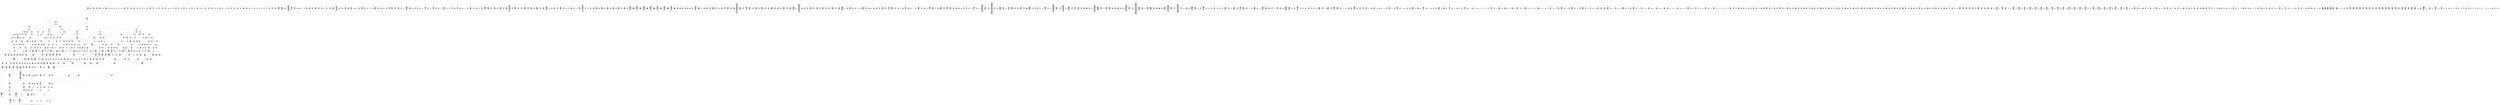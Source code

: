 /* Generated by GvGen v.1.0 (https://www.github.com/stricaud/gvgen) */

digraph G {
compound=true;
   node1 [label="[anywhere]"];
   node2 [label="# 0x0
PUSHX Data
PUSHX Data
MSTORE
PUSHX LogicData
CALLDATASIZE
LT
PUSHX Data
JUMPI
"];
   node3 [label="# 0xd
PUSHX Data
CALLDATALOAD
PUSHX BitData
SHR
PUSHX LogicData
GT
PUSHX Data
JUMPI
"];
   node4 [label="# 0x1e
PUSHX LogicData
GT
PUSHX Data
JUMPI
"];
   node5 [label="# 0x29
PUSHX LogicData
GT
PUSHX Data
JUMPI
"];
   node6 [label="# 0x34
PUSHX LogicData
EQ
PUSHX Data
JUMPI
"];
   node7 [label="# 0x3f
PUSHX LogicData
EQ
PUSHX Data
JUMPI
"];
   node8 [label="# 0x4a
PUSHX LogicData
EQ
PUSHX Data
JUMPI
"];
   node9 [label="# 0x55
PUSHX LogicData
EQ
PUSHX Data
JUMPI
"];
   node10 [label="# 0x60
PUSHX LogicData
EQ
PUSHX Data
JUMPI
"];
   node11 [label="# 0x6b
PUSHX LogicData
EQ
PUSHX Data
JUMPI
"];
   node12 [label="# 0x76
PUSHX Data
JUMP
"];
   node13 [label="# 0x7a
JUMPDEST
PUSHX LogicData
EQ
PUSHX Data
JUMPI
"];
   node14 [label="# 0x86
PUSHX LogicData
EQ
PUSHX Data
JUMPI
"];
   node15 [label="# 0x91
PUSHX LogicData
EQ
PUSHX Data
JUMPI
"];
   node16 [label="# 0x9c
PUSHX LogicData
EQ
PUSHX Data
JUMPI
"];
   node17 [label="# 0xa7
PUSHX LogicData
EQ
PUSHX Data
JUMPI
"];
   node18 [label="# 0xb2
PUSHX LogicData
EQ
PUSHX Data
JUMPI
"];
   node19 [label="# 0xbd
PUSHX Data
JUMP
"];
   node20 [label="# 0xc1
JUMPDEST
PUSHX LogicData
GT
PUSHX Data
JUMPI
"];
   node21 [label="# 0xcd
PUSHX LogicData
EQ
PUSHX Data
JUMPI
"];
   node22 [label="# 0xd8
PUSHX LogicData
EQ
PUSHX Data
JUMPI
"];
   node23 [label="# 0xe3
PUSHX LogicData
EQ
PUSHX Data
JUMPI
"];
   node24 [label="# 0xee
PUSHX LogicData
EQ
PUSHX Data
JUMPI
"];
   node25 [label="# 0xf9
PUSHX LogicData
EQ
PUSHX Data
JUMPI
"];
   node26 [label="# 0x104
PUSHX LogicData
EQ
PUSHX Data
JUMPI
"];
   node27 [label="# 0x10f
PUSHX Data
JUMP
"];
   node28 [label="# 0x113
JUMPDEST
PUSHX LogicData
EQ
PUSHX Data
JUMPI
"];
   node29 [label="# 0x11f
PUSHX LogicData
EQ
PUSHX Data
JUMPI
"];
   node30 [label="# 0x12a
PUSHX LogicData
EQ
PUSHX Data
JUMPI
"];
   node31 [label="# 0x135
PUSHX LogicData
EQ
PUSHX Data
JUMPI
"];
   node32 [label="# 0x140
PUSHX LogicData
EQ
PUSHX Data
JUMPI
"];
   node33 [label="# 0x14b
PUSHX Data
JUMP
"];
   node34 [label="# 0x14f
JUMPDEST
PUSHX LogicData
GT
PUSHX Data
JUMPI
"];
   node35 [label="# 0x15b
PUSHX LogicData
GT
PUSHX Data
JUMPI
"];
   node36 [label="# 0x166
PUSHX LogicData
EQ
PUSHX Data
JUMPI
"];
   node37 [label="# 0x171
PUSHX LogicData
EQ
PUSHX Data
JUMPI
"];
   node38 [label="# 0x17c
PUSHX LogicData
EQ
PUSHX Data
JUMPI
"];
   node39 [label="# 0x187
PUSHX LogicData
EQ
PUSHX Data
JUMPI
"];
   node40 [label="# 0x192
PUSHX LogicData
EQ
PUSHX Data
JUMPI
"];
   node41 [label="# 0x19d
PUSHX LogicData
EQ
PUSHX Data
JUMPI
"];
   node42 [label="# 0x1a8
PUSHX Data
JUMP
"];
   node43 [label="# 0x1ac
JUMPDEST
PUSHX LogicData
EQ
PUSHX Data
JUMPI
"];
   node44 [label="# 0x1b8
PUSHX LogicData
EQ
PUSHX Data
JUMPI
"];
   node45 [label="# 0x1c3
PUSHX LogicData
EQ
PUSHX Data
JUMPI
"];
   node46 [label="# 0x1ce
PUSHX LogicData
EQ
PUSHX Data
JUMPI
"];
   node47 [label="# 0x1d9
PUSHX LogicData
EQ
PUSHX Data
JUMPI
"];
   node48 [label="# 0x1e4
PUSHX Data
JUMP
"];
   node49 [label="# 0x1e8
JUMPDEST
PUSHX LogicData
GT
PUSHX Data
JUMPI
"];
   node50 [label="# 0x1f4
PUSHX LogicData
EQ
PUSHX Data
JUMPI
"];
   node51 [label="# 0x1ff
PUSHX LogicData
EQ
PUSHX Data
JUMPI
"];
   node52 [label="# 0x20a
PUSHX LogicData
EQ
PUSHX Data
JUMPI
"];
   node53 [label="# 0x215
PUSHX LogicData
EQ
PUSHX Data
JUMPI
"];
   node54 [label="# 0x220
PUSHX LogicData
EQ
PUSHX Data
JUMPI
"];
   node55 [label="# 0x22b
PUSHX LogicData
EQ
PUSHX Data
JUMPI
"];
   node56 [label="# 0x236
PUSHX Data
JUMP
"];
   node57 [label="# 0x23a
JUMPDEST
PUSHX LogicData
EQ
PUSHX Data
JUMPI
"];
   node58 [label="# 0x245
PUSHX LogicData
EQ
PUSHX Data
JUMPI
"];
   node59 [label="# 0x250
PUSHX LogicData
EQ
PUSHX Data
JUMPI
"];
   node60 [label="# 0x25b
PUSHX LogicData
EQ
PUSHX Data
JUMPI
"];
   node61 [label="# 0x266
PUSHX LogicData
EQ
PUSHX Data
JUMPI
"];
   node62 [label="# 0x271
JUMPDEST
PUSHX Data
REVERT
"];
   node63 [label="# 0x276
JUMPDEST
CALLVALUE
ISZERO
PUSHX Data
JUMPI
"];
   node64 [label="# 0x27e
PUSHX Data
REVERT
"];
   node65 [label="# 0x282
JUMPDEST
PUSHX Data
PUSHX ArithData
CALLDATASIZE
SUB
ADD
PUSHX Data
PUSHX Data
JUMP
"];
   node66 [label="# 0x298
JUMPDEST
PUSHX Data
JUMP
"];
   node67 [label="# 0x29d
JUMPDEST
PUSHX MemData
MLOAD
PUSHX Data
PUSHX Data
JUMP
"];
   node68 [label="# 0x2aa
JUMPDEST
PUSHX MemData
MLOAD
SUB
RETURN
"];
   node69 [label="# 0x2b3
JUMPDEST
CALLVALUE
ISZERO
PUSHX Data
JUMPI
"];
   node70 [label="# 0x2bb
PUSHX Data
REVERT
"];
   node71 [label="# 0x2bf
JUMPDEST
PUSHX Data
PUSHX Data
JUMP
"];
   node72 [label="# 0x2c8
JUMPDEST
PUSHX MemData
MLOAD
PUSHX Data
PUSHX Data
JUMP
"];
   node73 [label="# 0x2d5
JUMPDEST
PUSHX MemData
MLOAD
SUB
RETURN
"];
   node74 [label="# 0x2de
JUMPDEST
CALLVALUE
ISZERO
PUSHX Data
JUMPI
"];
   node75 [label="# 0x2e6
PUSHX Data
REVERT
"];
   node76 [label="# 0x2ea
JUMPDEST
PUSHX Data
PUSHX ArithData
CALLDATASIZE
SUB
ADD
PUSHX Data
PUSHX Data
JUMP
"];
   node77 [label="# 0x300
JUMPDEST
PUSHX Data
JUMP
"];
   node78 [label="# 0x305
JUMPDEST
PUSHX MemData
MLOAD
PUSHX Data
PUSHX Data
JUMP
"];
   node79 [label="# 0x312
JUMPDEST
PUSHX MemData
MLOAD
SUB
RETURN
"];
   node80 [label="# 0x31b
JUMPDEST
CALLVALUE
ISZERO
PUSHX Data
JUMPI
"];
   node81 [label="# 0x323
PUSHX Data
REVERT
"];
   node82 [label="# 0x327
JUMPDEST
PUSHX Data
PUSHX ArithData
CALLDATASIZE
SUB
ADD
PUSHX Data
PUSHX Data
JUMP
"];
   node83 [label="# 0x33d
JUMPDEST
PUSHX Data
JUMP
"];
   node84 [label="# 0x342
JUMPDEST
STOP
"];
   node85 [label="# 0x344
JUMPDEST
CALLVALUE
ISZERO
PUSHX Data
JUMPI
"];
   node86 [label="# 0x34c
PUSHX Data
REVERT
"];
   node87 [label="# 0x350
JUMPDEST
PUSHX Data
PUSHX Data
JUMP
"];
   node88 [label="# 0x359
JUMPDEST
STOP
"];
   node89 [label="# 0x35b
JUMPDEST
CALLVALUE
ISZERO
PUSHX Data
JUMPI
"];
   node90 [label="# 0x363
PUSHX Data
REVERT
"];
   node91 [label="# 0x367
JUMPDEST
PUSHX Data
PUSHX Data
JUMP
"];
   node92 [label="# 0x370
JUMPDEST
STOP
"];
   node93 [label="# 0x372
JUMPDEST
CALLVALUE
ISZERO
PUSHX Data
JUMPI
"];
   node94 [label="# 0x37a
PUSHX Data
REVERT
"];
   node95 [label="# 0x37e
JUMPDEST
PUSHX Data
PUSHX ArithData
CALLDATASIZE
SUB
ADD
PUSHX Data
PUSHX Data
JUMP
"];
   node96 [label="# 0x394
JUMPDEST
PUSHX Data
JUMP
"];
   node97 [label="# 0x399
JUMPDEST
PUSHX MemData
MLOAD
PUSHX Data
PUSHX Data
JUMP
"];
   node98 [label="# 0x3a6
JUMPDEST
PUSHX MemData
MLOAD
SUB
RETURN
"];
   node99 [label="# 0x3af
JUMPDEST
CALLVALUE
ISZERO
PUSHX Data
JUMPI
"];
   node100 [label="# 0x3b7
PUSHX Data
REVERT
"];
   node101 [label="# 0x3bb
JUMPDEST
PUSHX Data
PUSHX Data
JUMP
"];
   node102 [label="# 0x3c4
JUMPDEST
PUSHX MemData
MLOAD
PUSHX Data
PUSHX Data
JUMP
"];
   node103 [label="# 0x3d1
JUMPDEST
PUSHX MemData
MLOAD
SUB
RETURN
"];
   node104 [label="# 0x3da
JUMPDEST
CALLVALUE
ISZERO
PUSHX Data
JUMPI
"];
   node105 [label="# 0x3e2
PUSHX Data
REVERT
"];
   node106 [label="# 0x3e6
JUMPDEST
PUSHX Data
PUSHX Data
JUMP
"];
   node107 [label="# 0x3ef
JUMPDEST
PUSHX MemData
MLOAD
PUSHX Data
PUSHX Data
JUMP
"];
   node108 [label="# 0x3fc
JUMPDEST
PUSHX MemData
MLOAD
SUB
RETURN
"];
   node109 [label="# 0x405
JUMPDEST
CALLVALUE
ISZERO
PUSHX Data
JUMPI
"];
   node110 [label="# 0x40d
PUSHX Data
REVERT
"];
   node111 [label="# 0x411
JUMPDEST
PUSHX Data
PUSHX Data
JUMP
"];
   node112 [label="# 0x41a
JUMPDEST
PUSHX MemData
MLOAD
PUSHX Data
PUSHX Data
JUMP
"];
   node113 [label="# 0x427
JUMPDEST
PUSHX MemData
MLOAD
SUB
RETURN
"];
   node114 [label="# 0x430
JUMPDEST
CALLVALUE
ISZERO
PUSHX Data
JUMPI
"];
   node115 [label="# 0x438
PUSHX Data
REVERT
"];
   node116 [label="# 0x43c
JUMPDEST
PUSHX Data
PUSHX ArithData
CALLDATASIZE
SUB
ADD
PUSHX Data
PUSHX Data
JUMP
"];
   node117 [label="# 0x452
JUMPDEST
PUSHX Data
JUMP
"];
   node118 [label="# 0x457
JUMPDEST
STOP
"];
   node119 [label="# 0x459
JUMPDEST
CALLVALUE
ISZERO
PUSHX Data
JUMPI
"];
   node120 [label="# 0x461
PUSHX Data
REVERT
"];
   node121 [label="# 0x465
JUMPDEST
PUSHX Data
PUSHX Data
JUMP
"];
   node122 [label="# 0x46e
JUMPDEST
STOP
"];
   node123 [label="# 0x470
JUMPDEST
CALLVALUE
ISZERO
PUSHX Data
JUMPI
"];
   node124 [label="# 0x478
PUSHX Data
REVERT
"];
   node125 [label="# 0x47c
JUMPDEST
PUSHX Data
PUSHX ArithData
CALLDATASIZE
SUB
ADD
PUSHX Data
PUSHX Data
JUMP
"];
   node126 [label="# 0x492
JUMPDEST
PUSHX Data
JUMP
"];
   node127 [label="# 0x497
JUMPDEST
PUSHX MemData
MLOAD
PUSHX Data
PUSHX Data
JUMP
"];
   node128 [label="# 0x4a4
JUMPDEST
PUSHX MemData
MLOAD
SUB
RETURN
"];
   node129 [label="# 0x4ad
JUMPDEST
CALLVALUE
ISZERO
PUSHX Data
JUMPI
"];
   node130 [label="# 0x4b5
PUSHX Data
REVERT
"];
   node131 [label="# 0x4b9
JUMPDEST
PUSHX Data
PUSHX Data
JUMP
"];
   node132 [label="# 0x4c2
JUMPDEST
STOP
"];
   node133 [label="# 0x4c4
JUMPDEST
CALLVALUE
ISZERO
PUSHX Data
JUMPI
"];
   node134 [label="# 0x4cc
PUSHX Data
REVERT
"];
   node135 [label="# 0x4d0
JUMPDEST
PUSHX Data
PUSHX Data
JUMP
"];
   node136 [label="# 0x4d9
JUMPDEST
PUSHX MemData
MLOAD
PUSHX Data
PUSHX Data
JUMP
"];
   node137 [label="# 0x4e6
JUMPDEST
PUSHX MemData
MLOAD
SUB
RETURN
"];
   node138 [label="# 0x4ef
JUMPDEST
CALLVALUE
ISZERO
PUSHX Data
JUMPI
"];
   node139 [label="# 0x4f7
PUSHX Data
REVERT
"];
   node140 [label="# 0x4fb
JUMPDEST
PUSHX Data
PUSHX Data
JUMP
"];
   node141 [label="# 0x504
JUMPDEST
PUSHX MemData
MLOAD
PUSHX Data
PUSHX Data
JUMP
"];
   node142 [label="# 0x511
JUMPDEST
PUSHX MemData
MLOAD
SUB
RETURN
"];
   node143 [label="# 0x51a
JUMPDEST
CALLVALUE
ISZERO
PUSHX Data
JUMPI
"];
   node144 [label="# 0x522
PUSHX Data
REVERT
"];
   node145 [label="# 0x526
JUMPDEST
PUSHX Data
PUSHX Data
JUMP
"];
   node146 [label="# 0x52f
JUMPDEST
PUSHX MemData
MLOAD
PUSHX Data
PUSHX Data
JUMP
"];
   node147 [label="# 0x53c
JUMPDEST
PUSHX MemData
MLOAD
SUB
RETURN
"];
   node148 [label="# 0x545
JUMPDEST
CALLVALUE
ISZERO
PUSHX Data
JUMPI
"];
   node149 [label="# 0x54d
PUSHX Data
REVERT
"];
   node150 [label="# 0x551
JUMPDEST
PUSHX Data
PUSHX ArithData
CALLDATASIZE
SUB
ADD
PUSHX Data
PUSHX Data
JUMP
"];
   node151 [label="# 0x567
JUMPDEST
PUSHX Data
JUMP
"];
   node152 [label="# 0x56c
JUMPDEST
STOP
"];
   node153 [label="# 0x56e
JUMPDEST
CALLVALUE
ISZERO
PUSHX Data
JUMPI
"];
   node154 [label="# 0x576
PUSHX Data
REVERT
"];
   node155 [label="# 0x57a
JUMPDEST
PUSHX Data
PUSHX Data
JUMP
"];
   node156 [label="# 0x583
JUMPDEST
STOP
"];
   node157 [label="# 0x585
JUMPDEST
CALLVALUE
ISZERO
PUSHX Data
JUMPI
"];
   node158 [label="# 0x58d
PUSHX Data
REVERT
"];
   node159 [label="# 0x591
JUMPDEST
PUSHX Data
PUSHX Data
JUMP
"];
   node160 [label="# 0x59a
JUMPDEST
PUSHX MemData
MLOAD
PUSHX Data
PUSHX Data
JUMP
"];
   node161 [label="# 0x5a7
JUMPDEST
PUSHX MemData
MLOAD
SUB
RETURN
"];
   node162 [label="# 0x5b0
JUMPDEST
PUSHX Data
PUSHX ArithData
CALLDATASIZE
SUB
ADD
PUSHX Data
PUSHX Data
JUMP
"];
   node163 [label="# 0x5c5
JUMPDEST
PUSHX Data
JUMP
"];
   node164 [label="# 0x5ca
JUMPDEST
STOP
"];
   node165 [label="# 0x5cc
JUMPDEST
CALLVALUE
ISZERO
PUSHX Data
JUMPI
"];
   node166 [label="# 0x5d4
PUSHX Data
REVERT
"];
   node167 [label="# 0x5d8
JUMPDEST
PUSHX Data
PUSHX Data
JUMP
"];
   node168 [label="# 0x5e1
JUMPDEST
PUSHX MemData
MLOAD
PUSHX Data
PUSHX Data
JUMP
"];
   node169 [label="# 0x5ee
JUMPDEST
PUSHX MemData
MLOAD
SUB
RETURN
"];
   node170 [label="# 0x5f7
JUMPDEST
CALLVALUE
ISZERO
PUSHX Data
JUMPI
"];
   node171 [label="# 0x5ff
PUSHX Data
REVERT
"];
   node172 [label="# 0x603
JUMPDEST
PUSHX Data
PUSHX ArithData
CALLDATASIZE
SUB
ADD
PUSHX Data
PUSHX Data
JUMP
"];
   node173 [label="# 0x619
JUMPDEST
PUSHX Data
JUMP
"];
   node174 [label="# 0x61e
JUMPDEST
STOP
"];
   node175 [label="# 0x620
JUMPDEST
CALLVALUE
ISZERO
PUSHX Data
JUMPI
"];
   node176 [label="# 0x628
PUSHX Data
REVERT
"];
   node177 [label="# 0x62c
JUMPDEST
PUSHX Data
PUSHX Data
JUMP
"];
   node178 [label="# 0x635
JUMPDEST
PUSHX MemData
MLOAD
PUSHX Data
PUSHX Data
JUMP
"];
   node179 [label="# 0x642
JUMPDEST
PUSHX MemData
MLOAD
SUB
RETURN
"];
   node180 [label="# 0x64b
JUMPDEST
PUSHX Data
PUSHX Data
JUMP
"];
   node181 [label="# 0x653
JUMPDEST
STOP
"];
   node182 [label="# 0x655
JUMPDEST
CALLVALUE
ISZERO
PUSHX Data
JUMPI
"];
   node183 [label="# 0x65d
PUSHX Data
REVERT
"];
   node184 [label="# 0x661
JUMPDEST
PUSHX Data
PUSHX Data
JUMP
"];
   node185 [label="# 0x66a
JUMPDEST
PUSHX MemData
MLOAD
PUSHX Data
PUSHX Data
JUMP
"];
   node186 [label="# 0x677
JUMPDEST
PUSHX MemData
MLOAD
SUB
RETURN
"];
   node187 [label="# 0x680
JUMPDEST
CALLVALUE
ISZERO
PUSHX Data
JUMPI
"];
   node188 [label="# 0x688
PUSHX Data
REVERT
"];
   node189 [label="# 0x68c
JUMPDEST
PUSHX Data
PUSHX ArithData
CALLDATASIZE
SUB
ADD
PUSHX Data
PUSHX Data
JUMP
"];
   node190 [label="# 0x6a2
JUMPDEST
PUSHX Data
JUMP
"];
   node191 [label="# 0x6a7
JUMPDEST
STOP
"];
   node192 [label="# 0x6a9
JUMPDEST
CALLVALUE
ISZERO
PUSHX Data
JUMPI
"];
   node193 [label="# 0x6b1
PUSHX Data
REVERT
"];
   node194 [label="# 0x6b5
JUMPDEST
PUSHX Data
PUSHX Data
JUMP
"];
   node195 [label="# 0x6be
JUMPDEST
PUSHX MemData
MLOAD
PUSHX Data
PUSHX Data
JUMP
"];
   node196 [label="# 0x6cb
JUMPDEST
PUSHX MemData
MLOAD
SUB
RETURN
"];
   node197 [label="# 0x6d4
JUMPDEST
CALLVALUE
ISZERO
PUSHX Data
JUMPI
"];
   node198 [label="# 0x6dc
PUSHX Data
REVERT
"];
   node199 [label="# 0x6e0
JUMPDEST
PUSHX Data
PUSHX Data
JUMP
"];
   node200 [label="# 0x6e9
JUMPDEST
PUSHX MemData
MLOAD
PUSHX Data
PUSHX Data
JUMP
"];
   node201 [label="# 0x6f6
JUMPDEST
PUSHX MemData
MLOAD
SUB
RETURN
"];
   node202 [label="# 0x6ff
JUMPDEST
CALLVALUE
ISZERO
PUSHX Data
JUMPI
"];
   node203 [label="# 0x707
PUSHX Data
REVERT
"];
   node204 [label="# 0x70b
JUMPDEST
PUSHX Data
PUSHX Data
JUMP
"];
   node205 [label="# 0x714
JUMPDEST
PUSHX MemData
MLOAD
PUSHX Data
PUSHX Data
JUMP
"];
   node206 [label="# 0x721
JUMPDEST
PUSHX MemData
MLOAD
SUB
RETURN
"];
   node207 [label="# 0x72a
JUMPDEST
CALLVALUE
ISZERO
PUSHX Data
JUMPI
"];
   node208 [label="# 0x732
PUSHX Data
REVERT
"];
   node209 [label="# 0x736
JUMPDEST
PUSHX Data
PUSHX ArithData
CALLDATASIZE
SUB
ADD
PUSHX Data
PUSHX Data
JUMP
"];
   node210 [label="# 0x74c
JUMPDEST
PUSHX Data
JUMP
"];
   node211 [label="# 0x751
JUMPDEST
STOP
"];
   node212 [label="# 0x753
JUMPDEST
CALLVALUE
ISZERO
PUSHX Data
JUMPI
"];
   node213 [label="# 0x75b
PUSHX Data
REVERT
"];
   node214 [label="# 0x75f
JUMPDEST
PUSHX Data
PUSHX Data
JUMP
"];
   node215 [label="# 0x768
JUMPDEST
PUSHX MemData
MLOAD
PUSHX Data
PUSHX Data
JUMP
"];
   node216 [label="# 0x775
JUMPDEST
PUSHX MemData
MLOAD
SUB
RETURN
"];
   node217 [label="# 0x77e
JUMPDEST
PUSHX Data
PUSHX ArithData
CALLDATASIZE
SUB
ADD
PUSHX Data
PUSHX Data
JUMP
"];
   node218 [label="# 0x793
JUMPDEST
PUSHX Data
JUMP
"];
   node219 [label="# 0x798
JUMPDEST
STOP
"];
   node220 [label="# 0x79a
JUMPDEST
CALLVALUE
ISZERO
PUSHX Data
JUMPI
"];
   node221 [label="# 0x7a2
PUSHX Data
REVERT
"];
   node222 [label="# 0x7a6
JUMPDEST
PUSHX Data
PUSHX Data
JUMP
"];
   node223 [label="# 0x7af
JUMPDEST
PUSHX MemData
MLOAD
PUSHX Data
PUSHX Data
JUMP
"];
   node224 [label="# 0x7bc
JUMPDEST
PUSHX MemData
MLOAD
SUB
RETURN
"];
   node225 [label="# 0x7c5
JUMPDEST
CALLVALUE
ISZERO
PUSHX Data
JUMPI
"];
   node226 [label="# 0x7cd
PUSHX Data
REVERT
"];
   node227 [label="# 0x7d1
JUMPDEST
PUSHX Data
PUSHX Data
JUMP
"];
   node228 [label="# 0x7da
JUMPDEST
PUSHX MemData
MLOAD
PUSHX Data
PUSHX Data
JUMP
"];
   node229 [label="# 0x7e7
JUMPDEST
PUSHX MemData
MLOAD
SUB
RETURN
"];
   node230 [label="# 0x7f0
JUMPDEST
CALLVALUE
ISZERO
PUSHX Data
JUMPI
"];
   node231 [label="# 0x7f8
PUSHX Data
REVERT
"];
   node232 [label="# 0x7fc
JUMPDEST
PUSHX Data
PUSHX Data
JUMP
"];
   node233 [label="# 0x805
JUMPDEST
PUSHX MemData
MLOAD
PUSHX Data
PUSHX Data
JUMP
"];
   node234 [label="# 0x812
JUMPDEST
PUSHX MemData
MLOAD
SUB
RETURN
"];
   node235 [label="# 0x81b
JUMPDEST
CALLVALUE
ISZERO
PUSHX Data
JUMPI
"];
   node236 [label="# 0x823
PUSHX Data
REVERT
"];
   node237 [label="# 0x827
JUMPDEST
PUSHX Data
PUSHX Data
JUMP
"];
   node238 [label="# 0x830
JUMPDEST
PUSHX MemData
MLOAD
PUSHX Data
PUSHX Data
JUMP
"];
   node239 [label="# 0x83d
JUMPDEST
PUSHX MemData
MLOAD
SUB
RETURN
"];
   node240 [label="# 0x846
JUMPDEST
CALLVALUE
ISZERO
PUSHX Data
JUMPI
"];
   node241 [label="# 0x84e
PUSHX Data
REVERT
"];
   node242 [label="# 0x852
JUMPDEST
PUSHX Data
PUSHX ArithData
CALLDATASIZE
SUB
ADD
PUSHX Data
PUSHX Data
JUMP
"];
   node243 [label="# 0x868
JUMPDEST
PUSHX Data
JUMP
"];
   node244 [label="# 0x86d
JUMPDEST
PUSHX MemData
MLOAD
PUSHX Data
PUSHX Data
JUMP
"];
   node245 [label="# 0x87a
JUMPDEST
PUSHX MemData
MLOAD
SUB
RETURN
"];
   node246 [label="# 0x883
JUMPDEST
PUSHX Data
PUSHX ArithData
CALLDATASIZE
SUB
ADD
PUSHX Data
PUSHX Data
JUMP
"];
   node247 [label="# 0x898
JUMPDEST
PUSHX Data
JUMP
"];
   node248 [label="# 0x89d
JUMPDEST
STOP
"];
   node249 [label="# 0x89f
JUMPDEST
CALLVALUE
ISZERO
PUSHX Data
JUMPI
"];
   node250 [label="# 0x8a7
PUSHX Data
REVERT
"];
   node251 [label="# 0x8ab
JUMPDEST
PUSHX Data
PUSHX ArithData
CALLDATASIZE
SUB
ADD
PUSHX Data
PUSHX Data
JUMP
"];
   node252 [label="# 0x8c1
JUMPDEST
PUSHX Data
JUMP
"];
   node253 [label="# 0x8c6
JUMPDEST
STOP
"];
   node254 [label="# 0x8c8
JUMPDEST
CALLVALUE
ISZERO
PUSHX Data
JUMPI
"];
   node255 [label="# 0x8d0
PUSHX Data
REVERT
"];
   node256 [label="# 0x8d4
JUMPDEST
PUSHX Data
PUSHX ArithData
CALLDATASIZE
SUB
ADD
PUSHX Data
PUSHX Data
JUMP
"];
   node257 [label="# 0x8ea
JUMPDEST
PUSHX Data
JUMP
"];
   node258 [label="# 0x8ef
JUMPDEST
STOP
"];
   node259 [label="# 0x8f1
JUMPDEST
CALLVALUE
ISZERO
PUSHX Data
JUMPI
"];
   node260 [label="# 0x8f9
PUSHX Data
REVERT
"];
   node261 [label="# 0x8fd
JUMPDEST
PUSHX Data
PUSHX ArithData
CALLDATASIZE
SUB
ADD
PUSHX Data
PUSHX Data
JUMP
"];
   node262 [label="# 0x913
JUMPDEST
PUSHX Data
JUMP
"];
   node263 [label="# 0x918
JUMPDEST
STOP
"];
   node264 [label="# 0x91a
JUMPDEST
CALLVALUE
ISZERO
PUSHX Data
JUMPI
"];
   node265 [label="# 0x922
PUSHX Data
REVERT
"];
   node266 [label="# 0x926
JUMPDEST
PUSHX Data
PUSHX Data
JUMP
"];
   node267 [label="# 0x92f
JUMPDEST
PUSHX MemData
MLOAD
PUSHX Data
PUSHX Data
JUMP
"];
   node268 [label="# 0x93c
JUMPDEST
PUSHX MemData
MLOAD
SUB
RETURN
"];
   node269 [label="# 0x945
JUMPDEST
CALLVALUE
ISZERO
PUSHX Data
JUMPI
"];
   node270 [label="# 0x94d
PUSHX Data
REVERT
"];
   node271 [label="# 0x951
JUMPDEST
PUSHX Data
PUSHX Data
JUMP
"];
   node272 [label="# 0x95a
JUMPDEST
PUSHX MemData
MLOAD
PUSHX Data
PUSHX Data
JUMP
"];
   node273 [label="# 0x967
JUMPDEST
PUSHX MemData
MLOAD
SUB
RETURN
"];
   node274 [label="# 0x970
JUMPDEST
CALLVALUE
ISZERO
PUSHX Data
JUMPI
"];
   node275 [label="# 0x978
PUSHX Data
REVERT
"];
   node276 [label="# 0x97c
JUMPDEST
PUSHX Data
PUSHX Data
JUMP
"];
   node277 [label="# 0x985
JUMPDEST
PUSHX MemData
MLOAD
PUSHX Data
PUSHX Data
JUMP
"];
   node278 [label="# 0x992
JUMPDEST
PUSHX MemData
MLOAD
SUB
RETURN
"];
   node279 [label="# 0x99b
JUMPDEST
PUSHX BitData
PUSHX BitData
AND
PUSHX BitData
AND
EQ
ISZERO
PUSHX Data
JUMPI
"];
   node280 [label="# 0x9d2
PUSHX MemData
MLOAD
PUSHX Data
MSTORE
PUSHX ArithData
ADD
PUSHX Data
PUSHX Data
JUMP
"];
   node281 [label="# 0xa03
JUMPDEST
PUSHX MemData
MLOAD
SUB
REVERT
"];
   node282 [label="# 0xa0c
JUMPDEST
PUSHX ArithData
MSTORE
PUSHX ArithData
ADD
MSTORE
PUSHX ArithData
ADD
PUSHX Data
SHA3
PUSHX ArithData
PUSHX BitData
AND
PUSHX BitData
AND
MSTORE
PUSHX ArithData
ADD
MSTORE
PUSHX ArithData
ADD
PUSHX Data
SHA3
SLOAD
JUMP
"];
   node283 [label="# 0xa64
JUMPDEST
PUSHX StorData
SLOAD
JUMP
"];
   node284 [label="# 0xa6a
JUMPDEST
PUSHX Data
PUSHX BitData
PUSHX BitData
NOT
AND
PUSHX BitData
NOT
AND
EQ
PUSHX Data
JUMPI
"];
   node285 [label="# 0xad3
PUSHX BitData
PUSHX BitData
NOT
AND
PUSHX BitData
NOT
AND
EQ
"];
   node286 [label="# 0xb35
JUMPDEST
PUSHX Data
JUMPI
"];
   node287 [label="# 0xb3b
PUSHX Data
PUSHX Data
JUMP
"];
   node288 [label="# 0xb44
JUMPDEST
"];
   node289 [label="# 0xb45
JUMPDEST
JUMP
"];
   node290 [label="# 0xb4c
JUMPDEST
PUSHX Data
PUSHX Data
JUMP
"];
   node291 [label="# 0xb54
JUMPDEST
PUSHX BitData
AND
PUSHX Data
PUSHX Data
JUMP
"];
   node292 [label="# 0xb72
JUMPDEST
PUSHX BitData
AND
EQ
PUSHX Data
JUMPI
"];
   node293 [label="# 0xb8e
PUSHX MemData
MLOAD
PUSHX Data
MSTORE
PUSHX ArithData
ADD
PUSHX Data
PUSHX Data
JUMP
"];
   node294 [label="# 0xbbf
JUMPDEST
PUSHX MemData
MLOAD
SUB
REVERT
"];
   node295 [label="# 0xbc8
JUMPDEST
PUSHX Data
PUSHX Data
JUMP
"];
   node296 [label="# 0xbd1
JUMPDEST
JUMP
"];
   node297 [label="# 0xbd4
JUMPDEST
PUSHX Data
PUSHX Data
JUMP
"];
   node298 [label="# 0xbdc
JUMPDEST
PUSHX BitData
AND
PUSHX Data
PUSHX Data
JUMP
"];
   node299 [label="# 0xbfa
JUMPDEST
PUSHX BitData
AND
EQ
PUSHX Data
JUMPI
"];
   node300 [label="# 0xc16
PUSHX MemData
MLOAD
PUSHX Data
MSTORE
PUSHX ArithData
ADD
PUSHX Data
PUSHX Data
JUMP
"];
   node301 [label="# 0xc47
JUMPDEST
PUSHX MemData
MLOAD
SUB
REVERT
"];
   node302 [label="# 0xc50
JUMPDEST
PUSHX LogicData
PUSHX StorData
PUSHX ArithData
PUSHX ArithData
EXP
SLOAD
PUSHX ArithData
MUL
NOT
AND
ISZERO
ISZERO
MUL
OR
SSTORE
JUMP
"];
   node303 [label="# 0xc6d
JUMPDEST
PUSHX Data
PUSHX Data
JUMP
"];
   node304 [label="# 0xc75
JUMPDEST
PUSHX BitData
AND
PUSHX Data
PUSHX Data
JUMP
"];
   node305 [label="# 0xc93
JUMPDEST
PUSHX BitData
AND
EQ
PUSHX Data
JUMPI
"];
   node306 [label="# 0xcaf
PUSHX MemData
MLOAD
PUSHX Data
MSTORE
PUSHX ArithData
ADD
PUSHX Data
PUSHX Data
JUMP
"];
   node307 [label="# 0xce0
JUMPDEST
PUSHX MemData
MLOAD
SUB
REVERT
"];
   node308 [label="# 0xce9
JUMPDEST
PUSHX LogicData
PUSHX StorData
PUSHX ArithData
PUSHX ArithData
EXP
SLOAD
PUSHX ArithData
MUL
NOT
AND
ISZERO
ISZERO
MUL
OR
SSTORE
JUMP
"];
   node309 [label="# 0xd06
JUMPDEST
PUSHX Data
PUSHX StorData
SLOAD
PUSHX Data
PUSHX Data
JUMP
"];
   node310 [label="# 0xd15
JUMPDEST
PUSHX ArithData
ADD
PUSHX ArithData
DIV
MUL
PUSHX ArithData
ADD
PUSHX MemData
MLOAD
ADD
PUSHX Data
MSTORE
MSTORE
PUSHX ArithData
ADD
SLOAD
PUSHX Data
PUSHX Data
JUMP
"];
   node311 [label="# 0xd41
JUMPDEST
ISZERO
PUSHX Data
JUMPI
"];
   node312 [label="# 0xd48
PUSHX LogicData
LT
PUSHX Data
JUMPI
"];
   node313 [label="# 0xd50
PUSHX ArithData
SLOAD
DIV
MUL
MSTORE
PUSHX ArithData
ADD
PUSHX Data
JUMP
"];
   node314 [label="# 0xd63
JUMPDEST
ADD
PUSHX Data
MSTORE
PUSHX Data
PUSHX Data
SHA3
"];
   node315 [label="# 0xd71
JUMPDEST
SLOAD
MSTORE
PUSHX ArithData
ADD
PUSHX ArithData
ADD
GT
PUSHX Data
JUMPI
"];
   node316 [label="# 0xd85
SUB
PUSHX BitData
AND
ADD
"];
   node317 [label="# 0xd8e
JUMPDEST
JUMP
"];
   node318 [label="# 0xd9a
JUMPDEST
PUSHX Data
PUSHX StorData
SLOAD
JUMP
"];
   node319 [label="# 0xda4
JUMPDEST
PUSHX Data
JUMP
"];
   node320 [label="# 0xdbc
JUMPDEST
PUSHX Data
JUMP
"];
   node321 [label="# 0xdd4
JUMPDEST
PUSHX Data
PUSHX Data
JUMP
"];
   node322 [label="# 0xddc
JUMPDEST
PUSHX BitData
AND
PUSHX BitData
AND
EQ
PUSHX Data
JUMPI
"];
   node323 [label="# 0xe10
PUSHX Data
PUSHX Data
PUSHX Data
JUMP
"];
   node324 [label="# 0xe1c
JUMPDEST
PUSHX Data
JUMP
"];
   node325 [label="# 0xe21
JUMPDEST
"];
   node326 [label="# 0xe22
JUMPDEST
PUSHX Data
JUMPI
"];
   node327 [label="# 0xe27
PUSHX MemData
MLOAD
PUSHX Data
MSTORE
PUSHX ArithData
ADD
PUSHX Data
PUSHX Data
JUMP
"];
   node328 [label="# 0xe58
JUMPDEST
PUSHX MemData
MLOAD
SUB
REVERT
"];
   node329 [label="# 0xe61
JUMPDEST
PUSHX Data
PUSHX Data
JUMP
"];
   node330 [label="# 0xe6e
JUMPDEST
JUMP
"];
   node331 [label="# 0xe75
JUMPDEST
PUSHX Data
PUSHX Data
JUMP
"];
   node332 [label="# 0xe7d
JUMPDEST
PUSHX BitData
AND
PUSHX Data
PUSHX Data
JUMP
"];
   node333 [label="# 0xe9b
JUMPDEST
PUSHX BitData
AND
EQ
PUSHX Data
JUMPI
"];
   node334 [label="# 0xeb7
PUSHX MemData
MLOAD
PUSHX Data
MSTORE
PUSHX ArithData
ADD
PUSHX Data
PUSHX Data
JUMP
"];
   node335 [label="# 0xee8
JUMPDEST
PUSHX MemData
MLOAD
SUB
REVERT
"];
   node336 [label="# 0xef1
JUMPDEST
PUSHX LogicData
PUSHX StorData
PUSHX ArithData
PUSHX ArithData
EXP
SLOAD
PUSHX ArithData
MUL
NOT
AND
ISZERO
ISZERO
MUL
OR
SSTORE
JUMP
"];
   node337 [label="# 0xf0e
JUMPDEST
PUSHX Data
MLOAD
MLOAD
EQ
PUSHX Data
JUMPI
"];
   node338 [label="# 0xf1a
PUSHX MemData
MLOAD
PUSHX Data
MSTORE
PUSHX ArithData
ADD
PUSHX Data
PUSHX Data
JUMP
"];
   node339 [label="# 0xf4b
JUMPDEST
PUSHX MemData
MLOAD
SUB
REVERT
"];
   node340 [label="# 0xf54
JUMPDEST
PUSHX Data
MLOAD
PUSHX LogicData
GT
ISZERO
PUSHX Data
JUMPI
"];
   node341 [label="# 0xf69
PUSHX Data
PUSHX Data
JUMP
"];
   node342 [label="# 0xf70
JUMPDEST
"];
   node343 [label="# 0xf71
JUMPDEST
PUSHX MemData
MLOAD
MSTORE
PUSHX ArithData
MUL
PUSHX ArithData
ADD
ADD
PUSHX Data
MSTORE
ISZERO
PUSHX Data
JUMPI
"];
   node344 [label="# 0xf8b
PUSHX ArithData
ADD
PUSHX ArithData
MUL
CALLDATASIZE
CALLDATACOPY
ADD
"];
   node345 [label="# 0xf9f
JUMPDEST
PUSHX Data
"];
   node346 [label="# 0xfa5
JUMPDEST
MLOAD
LT
ISZERO
PUSHX Data
JUMPI
"];
   node347 [label="# 0xfaf
PUSHX Data
MLOAD
LT
PUSHX Data
JUMPI
"];
   node348 [label="# 0xfbc
PUSHX Data
PUSHX Data
JUMP
"];
   node349 [label="# 0xfc3
JUMPDEST
"];
   node350 [label="# 0xfc4
JUMPDEST
PUSHX ArithData
MUL
PUSHX ArithData
ADD
ADD
MLOAD
MLOAD
LT
PUSHX Data
JUMPI
"];
   node351 [label="# 0xfd7
PUSHX Data
PUSHX Data
JUMP
"];
   node352 [label="# 0xfde
JUMPDEST
"];
   node353 [label="# 0xfdf
JUMPDEST
PUSHX ArithData
MUL
PUSHX ArithData
ADD
ADD
MLOAD
PUSHX Data
JUMP
"];
   node354 [label="# 0xfec
JUMPDEST
MLOAD
LT
PUSHX Data
JUMPI
"];
   node355 [label="# 0xff7
PUSHX Data
PUSHX Data
JUMP
"];
   node356 [label="# 0xffe
JUMPDEST
"];
   node357 [label="# 0xfff
JUMPDEST
PUSHX ArithData
MUL
PUSHX ArithData
ADD
ADD
MSTORE
PUSHX Data
PUSHX Data
JUMP
"];
   node358 [label="# 0x1015
JUMPDEST
PUSHX Data
JUMP
"];
   node359 [label="# 0x101c
JUMPDEST
JUMP
"];
   node360 [label="# 0x1027
JUMPDEST
PUSHX Data
PUSHX Data
JUMP
"];
   node361 [label="# 0x102f
JUMPDEST
PUSHX BitData
AND
PUSHX Data
PUSHX Data
JUMP
"];
   node362 [label="# 0x104d
JUMPDEST
PUSHX BitData
AND
EQ
PUSHX Data
JUMPI
"];
   node363 [label="# 0x1069
PUSHX MemData
MLOAD
PUSHX Data
MSTORE
PUSHX ArithData
ADD
PUSHX Data
PUSHX Data
JUMP
"];
   node364 [label="# 0x109a
JUMPDEST
PUSHX MemData
MLOAD
SUB
REVERT
"];
   node365 [label="# 0x10a3
JUMPDEST
PUSHX LogicData
PUSHX StorData
PUSHX ArithData
PUSHX ArithData
EXP
SLOAD
PUSHX ArithData
MUL
NOT
AND
ISZERO
ISZERO
MUL
OR
SSTORE
JUMP
"];
   node366 [label="# 0x10c0
JUMPDEST
PUSHX StorData
SLOAD
JUMP
"];
   node367 [label="# 0x10c6
JUMPDEST
PUSHX Data
JUMP
"];
   node368 [label="# 0x10cc
JUMPDEST
PUSHX StorData
PUSHX ArithData
SLOAD
PUSHX ArithData
EXP
DIV
PUSHX BitData
AND
JUMP
"];
   node369 [label="# 0x10df
JUMPDEST
PUSHX Data
PUSHX Data
JUMP
"];
   node370 [label="# 0x10e7
JUMPDEST
PUSHX BitData
AND
PUSHX BitData
AND
EQ
PUSHX Data
JUMPI
"];
   node371 [label="# 0x111b
PUSHX Data
PUSHX Data
PUSHX Data
JUMP
"];
   node372 [label="# 0x1127
JUMPDEST
PUSHX Data
JUMP
"];
   node373 [label="# 0x112c
JUMPDEST
"];
   node374 [label="# 0x112d
JUMPDEST
PUSHX Data
JUMPI
"];
   node375 [label="# 0x1132
PUSHX MemData
MLOAD
PUSHX Data
MSTORE
PUSHX ArithData
ADD
PUSHX Data
PUSHX Data
JUMP
"];
   node376 [label="# 0x1163
JUMPDEST
PUSHX MemData
MLOAD
SUB
REVERT
"];
   node377 [label="# 0x116c
JUMPDEST
PUSHX Data
PUSHX Data
JUMP
"];
   node378 [label="# 0x1177
JUMPDEST
JUMP
"];
   node379 [label="# 0x117c
JUMPDEST
PUSHX Data
PUSHX Data
JUMP
"];
   node380 [label="# 0x1184
JUMPDEST
PUSHX BitData
AND
PUSHX Data
PUSHX Data
JUMP
"];
   node381 [label="# 0x11a2
JUMPDEST
PUSHX BitData
AND
EQ
PUSHX Data
JUMPI
"];
   node382 [label="# 0x11be
PUSHX MemData
MLOAD
PUSHX Data
MSTORE
PUSHX ArithData
ADD
PUSHX Data
PUSHX Data
JUMP
"];
   node383 [label="# 0x11ef
JUMPDEST
PUSHX MemData
MLOAD
SUB
REVERT
"];
   node384 [label="# 0x11f8
JUMPDEST
PUSHX Data
PUSHX Data
PUSHX Data
JUMP
"];
   node385 [label="# 0x1202
JUMPDEST
JUMP
"];
   node386 [label="# 0x1204
JUMPDEST
PUSHX Data
JUMP
"];
   node387 [label="# 0x121c
JUMPDEST
PUSHX StorData
PUSHX ArithData
SLOAD
PUSHX ArithData
EXP
DIV
PUSHX BitData
AND
PUSHX Data
JUMPI
"];
   node388 [label="# 0x1231
PUSHX MemData
MLOAD
PUSHX Data
MSTORE
PUSHX ArithData
ADD
PUSHX Data
PUSHX Data
JUMP
"];
   node389 [label="# 0x1262
JUMPDEST
PUSHX MemData
MLOAD
SUB
REVERT
"];
   node390 [label="# 0x126b
JUMPDEST
PUSHX Data
PUSHX StorData
SLOAD
PUSHX Data
PUSHX Data
JUMP
"];
   node391 [label="# 0x127c
JUMPDEST
GT
ISZERO
PUSHX Data
JUMPI
"];
   node392 [label="# 0x1283
PUSHX MemData
MLOAD
PUSHX Data
MSTORE
PUSHX ArithData
ADD
PUSHX Data
PUSHX Data
JUMP
"];
   node393 [label="# 0x12b4
JUMPDEST
PUSHX MemData
MLOAD
SUB
REVERT
"];
   node394 [label="# 0x12bd
JUMPDEST
PUSHX Data
PUSHX Data
CALLER
PUSHX Data
PUSHX Data
JUMP
"];
   node395 [label="# 0x12ca
JUMPDEST
PUSHX Data
PUSHX ArithData
CALLER
PUSHX BitData
AND
PUSHX BitData
AND
MSTORE
PUSHX ArithData
ADD
MSTORE
PUSHX ArithData
ADD
PUSHX Data
SHA3
PUSHX ArithData
SLOAD
PUSHX ArithData
EXP
DIV
PUSHX BitData
AND
PUSHX BitData
AND
PUSHX Data
PUSHX Data
JUMP
"];
   node396 [label="# 0x1327
JUMPDEST
GT
ISZERO
PUSHX Data
JUMPI
"];
   node397 [label="# 0x132f
PUSHX MemData
MLOAD
PUSHX Data
MSTORE
PUSHX ArithData
ADD
PUSHX Data
PUSHX Data
JUMP
"];
   node398 [label="# 0x1360
JUMPDEST
PUSHX MemData
MLOAD
SUB
REVERT
"];
   node399 [label="# 0x1369
JUMPDEST
PUSHX LogicData
GT
ISZERO
PUSHX Data
JUMPI
"];
   node400 [label="# 0x1373
PUSHX MemData
MLOAD
PUSHX Data
MSTORE
PUSHX ArithData
ADD
PUSHX Data
PUSHX Data
JUMP
"];
   node401 [label="# 0x13a4
JUMPDEST
PUSHX MemData
MLOAD
SUB
REVERT
"];
   node402 [label="# 0x13ad
JUMPDEST
CALLVALUE
PUSHX StorData
SLOAD
PUSHX Data
PUSHX Data
JUMP
"];
   node403 [label="# 0x13bc
JUMPDEST
GT
ISZERO
PUSHX Data
JUMPI
"];
   node404 [label="# 0x13c3
PUSHX MemData
MLOAD
PUSHX Data
MSTORE
PUSHX ArithData
ADD
PUSHX Data
PUSHX Data
JUMP
"];
   node405 [label="# 0x13f4
JUMPDEST
PUSHX MemData
MLOAD
SUB
REVERT
"];
   node406 [label="# 0x13fd
JUMPDEST
PUSHX StorData
PUSHX Data
SLOAD
PUSHX Data
PUSHX Data
JUMP
"];
   node407 [label="# 0x140f
JUMPDEST
SSTORE
PUSHX Data
CALLER
PUSHX Data
PUSHX MemData
MLOAD
PUSHX ArithData
ADD
PUSHX Data
MSTORE
PUSHX Data
MSTORE
PUSHX Data
JUMP
"];
   node408 [label="# 0x1432
JUMPDEST
JUMP
"];
   node409 [label="# 0x1436
JUMPDEST
PUSHX StorData
SLOAD
JUMP
"];
   node410 [label="# 0x143c
JUMPDEST
PUSHX Data
PUSHX Data
JUMP
"];
   node411 [label="# 0x1444
JUMPDEST
PUSHX BitData
AND
PUSHX Data
PUSHX Data
JUMP
"];
   node412 [label="# 0x1462
JUMPDEST
PUSHX BitData
AND
EQ
PUSHX Data
JUMPI
"];
   node413 [label="# 0x147e
PUSHX MemData
MLOAD
PUSHX Data
MSTORE
PUSHX ArithData
ADD
PUSHX Data
PUSHX Data
JUMP
"];
   node414 [label="# 0x14af
JUMPDEST
PUSHX MemData
MLOAD
SUB
REVERT
"];
   node415 [label="# 0x14b8
JUMPDEST
PUSHX Data
"];
   node416 [label="# 0x14bb
JUMPDEST
LT
ISZERO
PUSHX Data
JUMPI
"];
   node417 [label="# 0x14c7
PUSHX Data
PUSHX Data
LT
PUSHX Data
JUMPI
"];
   node418 [label="# 0x14d6
PUSHX Data
PUSHX Data
JUMP
"];
   node419 [label="# 0x14dd
JUMPDEST
"];
   node420 [label="# 0x14de
JUMPDEST
PUSHX ArithData
MUL
ADD
PUSHX ArithData
ADD
PUSHX Data
PUSHX Data
JUMP
"];
   node421 [label="# 0x14f3
JUMPDEST
PUSHX BitData
AND
PUSHX BitData
AND
MSTORE
PUSHX ArithData
ADD
MSTORE
PUSHX ArithData
ADD
PUSHX Data
SHA3
PUSHX ArithData
PUSHX ArithData
EXP
SLOAD
PUSHX ArithData
MUL
NOT
AND
PUSHX BitData
AND
MUL
OR
SSTORE
PUSHX Data
PUSHX Data
JUMP
"];
   node422 [label="# 0x1550
JUMPDEST
PUSHX Data
JUMP
"];
   node423 [label="# 0x1558
JUMPDEST
JUMP
"];
   node424 [label="# 0x155e
JUMPDEST
PUSHX StorData
SLOAD
JUMP
"];
   node425 [label="# 0x1564
JUMPDEST
PUSHX Data
PUSHX Data
JUMP
"];
   node426 [label="# 0x156c
JUMPDEST
PUSHX BitData
AND
PUSHX Data
PUSHX Data
JUMP
"];
   node427 [label="# 0x158a
JUMPDEST
PUSHX BitData
AND
EQ
PUSHX Data
JUMPI
"];
   node428 [label="# 0x15a6
PUSHX MemData
MLOAD
PUSHX Data
MSTORE
PUSHX ArithData
ADD
PUSHX Data
PUSHX Data
JUMP
"];
   node429 [label="# 0x15d7
JUMPDEST
PUSHX MemData
MLOAD
SUB
REVERT
"];
   node430 [label="# 0x15e0
JUMPDEST
PUSHX Data
SELFBALANCE
PUSHX Data
PUSHX Data
PUSHX StorData
SLOAD
PUSHX Data
PUSHX Data
JUMP
"];
   node431 [label="# 0x15f7
JUMPDEST
PUSHX Data
PUSHX Data
JUMP
"];
   node432 [label="# 0x1601
JUMPDEST
PUSHX Data
PUSHX Data
PUSHX StorData
SLOAD
PUSHX Data
PUSHX Data
JUMP
"];
   node433 [label="# 0x1615
JUMPDEST
PUSHX Data
PUSHX Data
JUMP
"];
   node434 [label="# 0x161f
JUMPDEST
PUSHX Data
PUSHX Data
PUSHX StorData
SLOAD
PUSHX Data
PUSHX Data
JUMP
"];
   node435 [label="# 0x1633
JUMPDEST
PUSHX Data
PUSHX Data
JUMP
"];
   node436 [label="# 0x163d
JUMPDEST
PUSHX Data
PUSHX Data
PUSHX StorData
SLOAD
PUSHX Data
PUSHX Data
JUMP
"];
   node437 [label="# 0x1651
JUMPDEST
PUSHX Data
PUSHX Data
JUMP
"];
   node438 [label="# 0x165b
JUMPDEST
PUSHX Data
PUSHX Data
PUSHX StorData
SLOAD
PUSHX Data
PUSHX Data
JUMP
"];
   node439 [label="# 0x166f
JUMPDEST
PUSHX Data
PUSHX Data
JUMP
"];
   node440 [label="# 0x1679
JUMPDEST
PUSHX Data
PUSHX Data
PUSHX StorData
SLOAD
PUSHX Data
PUSHX Data
JUMP
"];
   node441 [label="# 0x168d
JUMPDEST
PUSHX Data
PUSHX Data
JUMP
"];
   node442 [label="# 0x1697
JUMPDEST
PUSHX Data
PUSHX Data
PUSHX StorData
SLOAD
PUSHX Data
PUSHX Data
JUMP
"];
   node443 [label="# 0x16ab
JUMPDEST
PUSHX Data
PUSHX Data
JUMP
"];
   node444 [label="# 0x16b5
JUMPDEST
PUSHX BitData
PUSHX BitData
AND
PUSHX ArithData
ISZERO
MUL
PUSHX MemData
MLOAD
PUSHX Data
PUSHX MemData
MLOAD
SUB
CALL
ISZERO
ISZERO
PUSHX Data
JUMPI
"];
   node445 [label="# 0x1708
RETURNDATASIZE
PUSHX Data
RETURNDATACOPY
RETURNDATASIZE
PUSHX Data
REVERT
"];
   node446 [label="# 0x1711
JUMPDEST
PUSHX BitData
PUSHX BitData
AND
PUSHX ArithData
ISZERO
MUL
PUSHX MemData
MLOAD
PUSHX Data
PUSHX MemData
MLOAD
SUB
CALL
ISZERO
ISZERO
PUSHX Data
JUMPI
"];
   node447 [label="# 0x1763
RETURNDATASIZE
PUSHX Data
RETURNDATACOPY
RETURNDATASIZE
PUSHX Data
REVERT
"];
   node448 [label="# 0x176c
JUMPDEST
PUSHX BitData
PUSHX BitData
AND
PUSHX ArithData
ISZERO
MUL
PUSHX MemData
MLOAD
PUSHX Data
PUSHX MemData
MLOAD
SUB
CALL
ISZERO
ISZERO
PUSHX Data
JUMPI
"];
   node449 [label="# 0x17be
RETURNDATASIZE
PUSHX Data
RETURNDATACOPY
RETURNDATASIZE
PUSHX Data
REVERT
"];
   node450 [label="# 0x17c7
JUMPDEST
PUSHX BitData
PUSHX BitData
AND
PUSHX ArithData
ISZERO
MUL
PUSHX MemData
MLOAD
PUSHX Data
PUSHX MemData
MLOAD
SUB
CALL
ISZERO
ISZERO
PUSHX Data
JUMPI
"];
   node451 [label="# 0x1819
RETURNDATASIZE
PUSHX Data
RETURNDATACOPY
RETURNDATASIZE
PUSHX Data
REVERT
"];
   node452 [label="# 0x1822
JUMPDEST
PUSHX BitData
PUSHX BitData
AND
PUSHX ArithData
ISZERO
MUL
PUSHX MemData
MLOAD
PUSHX Data
PUSHX MemData
MLOAD
SUB
CALL
ISZERO
ISZERO
PUSHX Data
JUMPI
"];
   node453 [label="# 0x1874
RETURNDATASIZE
PUSHX Data
RETURNDATACOPY
RETURNDATASIZE
PUSHX Data
REVERT
"];
   node454 [label="# 0x187d
JUMPDEST
PUSHX BitData
PUSHX BitData
AND
PUSHX ArithData
ISZERO
MUL
PUSHX MemData
MLOAD
PUSHX Data
PUSHX MemData
MLOAD
SUB
CALL
ISZERO
ISZERO
PUSHX Data
JUMPI
"];
   node455 [label="# 0x18cf
RETURNDATASIZE
PUSHX Data
RETURNDATACOPY
RETURNDATASIZE
PUSHX Data
REVERT
"];
   node456 [label="# 0x18d8
JUMPDEST
PUSHX BitData
PUSHX BitData
AND
PUSHX ArithData
ISZERO
MUL
PUSHX MemData
MLOAD
PUSHX Data
PUSHX MemData
MLOAD
SUB
CALL
ISZERO
ISZERO
PUSHX Data
JUMPI
"];
   node457 [label="# 0x192a
RETURNDATASIZE
PUSHX Data
RETURNDATACOPY
RETURNDATASIZE
PUSHX Data
REVERT
"];
   node458 [label="# 0x1933
JUMPDEST
PUSHX Data
PUSHX Data
PUSHX Data
JUMP
"];
   node459 [label="# 0x1947
JUMPDEST
PUSHX Data
PUSHX Data
JUMP
"];
   node460 [label="# 0x1951
JUMPDEST
PUSHX Data
PUSHX Data
JUMP
"];
   node461 [label="# 0x195b
JUMPDEST
PUSHX Data
PUSHX Data
JUMP
"];
   node462 [label="# 0x1965
JUMPDEST
PUSHX Data
PUSHX Data
JUMP
"];
   node463 [label="# 0x196f
JUMPDEST
PUSHX Data
PUSHX Data
JUMP
"];
   node464 [label="# 0x1979
JUMPDEST
PUSHX Data
PUSHX Data
JUMP
"];
   node465 [label="# 0x1984
JUMPDEST
CALLER
PUSHX BitData
AND
PUSHX ArithData
ISZERO
MUL
PUSHX MemData
MLOAD
PUSHX Data
PUSHX MemData
MLOAD
SUB
CALL
ISZERO
ISZERO
PUSHX Data
JUMPI
"];
   node466 [label="# 0x19c3
RETURNDATASIZE
PUSHX Data
RETURNDATACOPY
RETURNDATASIZE
PUSHX Data
REVERT
"];
   node467 [label="# 0x19cc
JUMPDEST
JUMP
"];
   node468 [label="# 0x19d8
JUMPDEST
PUSHX Data
PUSHX StorData
PUSHX ArithData
SLOAD
PUSHX ArithData
EXP
DIV
PUSHX BitData
AND
JUMP
"];
   node469 [label="# 0x1a02
JUMPDEST
PUSHX Data
PUSHX Data
JUMP
"];
   node470 [label="# 0x1a0a
JUMPDEST
PUSHX BitData
AND
PUSHX Data
PUSHX Data
JUMP
"];
   node471 [label="# 0x1a28
JUMPDEST
PUSHX BitData
AND
EQ
PUSHX Data
JUMPI
"];
   node472 [label="# 0x1a44
PUSHX MemData
MLOAD
PUSHX Data
MSTORE
PUSHX ArithData
ADD
PUSHX Data
PUSHX Data
JUMP
"];
   node473 [label="# 0x1a75
JUMPDEST
PUSHX MemData
MLOAD
SUB
REVERT
"];
   node474 [label="# 0x1a7e
JUMPDEST
PUSHX Data
SSTORE
JUMP
"];
   node475 [label="# 0x1a88
JUMPDEST
PUSHX StorData
SLOAD
JUMP
"];
   node476 [label="# 0x1a8e
JUMPDEST
PUSHX Data
JUMP
"];
   node477 [label="# 0x1aa6
JUMPDEST
PUSHX Data
PUSHX StorData
SLOAD
JUMP
"];
   node478 [label="# 0x1ab0
JUMPDEST
PUSHX BitData
AND
PUSHX Data
PUSHX Data
JUMP
"];
   node479 [label="# 0x1acf
JUMPDEST
PUSHX BitData
AND
EQ
ISZERO
PUSHX Data
JUMPI
"];
   node480 [label="# 0x1aec
PUSHX MemData
MLOAD
PUSHX Data
MSTORE
PUSHX ArithData
ADD
PUSHX Data
PUSHX Data
JUMP
"];
   node481 [label="# 0x1b1d
JUMPDEST
PUSHX MemData
MLOAD
SUB
REVERT
"];
   node482 [label="# 0x1b26
JUMPDEST
PUSHX Data
PUSHX Data
PUSHX Data
PUSHX Data
JUMP
"];
   node483 [label="# 0x1b33
JUMPDEST
PUSHX BitData
AND
PUSHX BitData
AND
MSTORE
PUSHX ArithData
ADD
MSTORE
PUSHX ArithData
ADD
PUSHX Data
SHA3
PUSHX ArithData
PUSHX BitData
AND
PUSHX BitData
AND
MSTORE
PUSHX ArithData
ADD
MSTORE
PUSHX ArithData
ADD
PUSHX Data
SHA3
PUSHX ArithData
PUSHX ArithData
EXP
SLOAD
PUSHX ArithData
MUL
NOT
AND
ISZERO
ISZERO
MUL
OR
SSTORE
PUSHX BitData
AND
PUSHX Data
PUSHX Data
JUMP
"];
   node484 [label="# 0x1be0
JUMPDEST
PUSHX BitData
AND
PUSHX Data
PUSHX MemData
MLOAD
PUSHX Data
PUSHX Data
JUMP
"];
   node485 [label="# 0x1c25
JUMPDEST
PUSHX MemData
MLOAD
SUB
LOGX
JUMP
"];
   node486 [label="# 0x1c31
JUMPDEST
PUSHX StorData
SLOAD
JUMP
"];
   node487 [label="# 0x1c37
JUMPDEST
PUSHX StorData
PUSHX ArithData
SLOAD
PUSHX ArithData
EXP
DIV
PUSHX BitData
AND
PUSHX Data
JUMPI
"];
   node488 [label="# 0x1c4c
PUSHX MemData
MLOAD
PUSHX Data
MSTORE
PUSHX ArithData
ADD
PUSHX Data
PUSHX Data
JUMP
"];
   node489 [label="# 0x1c7d
JUMPDEST
PUSHX MemData
MLOAD
SUB
REVERT
"];
   node490 [label="# 0x1c86
JUMPDEST
PUSHX Data
PUSHX StorData
SLOAD
PUSHX Data
PUSHX Data
JUMP
"];
   node491 [label="# 0x1c97
JUMPDEST
GT
ISZERO
PUSHX Data
JUMPI
"];
   node492 [label="# 0x1c9e
PUSHX MemData
MLOAD
PUSHX Data
MSTORE
PUSHX ArithData
ADD
PUSHX Data
PUSHX Data
JUMP
"];
   node493 [label="# 0x1ccf
JUMPDEST
PUSHX MemData
MLOAD
SUB
REVERT
"];
   node494 [label="# 0x1cd8
JUMPDEST
PUSHX LogicData
GT
ISZERO
PUSHX Data
JUMPI
"];
   node495 [label="# 0x1ce2
PUSHX MemData
MLOAD
PUSHX Data
MSTORE
PUSHX ArithData
ADD
PUSHX Data
PUSHX Data
JUMP
"];
   node496 [label="# 0x1d13
JUMPDEST
PUSHX MemData
MLOAD
SUB
REVERT
"];
   node497 [label="# 0x1d1c
JUMPDEST
CALLVALUE
PUSHX StorData
SLOAD
PUSHX Data
PUSHX Data
JUMP
"];
   node498 [label="# 0x1d2b
JUMPDEST
GT
ISZERO
PUSHX Data
JUMPI
"];
   node499 [label="# 0x1d32
PUSHX MemData
MLOAD
PUSHX Data
MSTORE
PUSHX ArithData
ADD
PUSHX Data
PUSHX Data
JUMP
"];
   node500 [label="# 0x1d63
JUMPDEST
PUSHX MemData
MLOAD
SUB
REVERT
"];
   node501 [label="# 0x1d6c
JUMPDEST
PUSHX StorData
PUSHX Data
SLOAD
PUSHX Data
PUSHX Data
JUMP
"];
   node502 [label="# 0x1d7e
JUMPDEST
SSTORE
PUSHX Data
CALLER
PUSHX Data
PUSHX MemData
MLOAD
PUSHX ArithData
ADD
PUSHX Data
MSTORE
PUSHX Data
MSTORE
PUSHX Data
JUMP
"];
   node503 [label="# 0x1da1
JUMPDEST
JUMP
"];
   node504 [label="# 0x1da4
JUMPDEST
PUSHX StorData
SLOAD
JUMP
"];
   node505 [label="# 0x1daa
JUMPDEST
PUSHX Data
JUMP
"];
   node506 [label="# 0x1dc2
JUMPDEST
PUSHX StorData
SLOAD
JUMP
"];
   node507 [label="# 0x1dc8
JUMPDEST
PUSHX StorData
SLOAD
JUMP
"];
   node508 [label="# 0x1dce
JUMPDEST
PUSHX Data
PUSHX Data
PUSHX ArithData
PUSHX BitData
AND
PUSHX BitData
AND
MSTORE
PUSHX ArithData
ADD
MSTORE
PUSHX ArithData
ADD
PUSHX Data
SHA3
PUSHX ArithData
PUSHX BitData
AND
PUSHX BitData
AND
MSTORE
PUSHX ArithData
ADD
MSTORE
PUSHX ArithData
ADD
PUSHX Data
SHA3
PUSHX ArithData
SLOAD
PUSHX ArithData
EXP
DIV
PUSHX BitData
AND
JUMP
"];
   node509 [label="# 0x1e62
JUMPDEST
PUSHX Data
PUSHX Data
JUMP
"];
   node510 [label="# 0x1e6a
JUMPDEST
PUSHX BitData
AND
PUSHX Data
PUSHX Data
JUMP
"];
   node511 [label="# 0x1e88
JUMPDEST
PUSHX BitData
AND
EQ
PUSHX Data
JUMPI
"];
   node512 [label="# 0x1ea4
PUSHX MemData
MLOAD
PUSHX Data
MSTORE
PUSHX ArithData
ADD
PUSHX Data
PUSHX Data
JUMP
"];
   node513 [label="# 0x1ed5
JUMPDEST
PUSHX MemData
MLOAD
SUB
REVERT
"];
   node514 [label="# 0x1ede
JUMPDEST
PUSHX Data
PUSHX StorData
SLOAD
PUSHX Data
PUSHX Data
JUMP
"];
   node515 [label="# 0x1eef
JUMPDEST
GT
ISZERO
PUSHX Data
JUMPI
"];
   node516 [label="# 0x1ef6
PUSHX MemData
MLOAD
PUSHX Data
MSTORE
PUSHX ArithData
ADD
PUSHX Data
PUSHX Data
JUMP
"];
   node517 [label="# 0x1f27
JUMPDEST
PUSHX MemData
MLOAD
SUB
REVERT
"];
   node518 [label="# 0x1f30
JUMPDEST
PUSHX LogicData
GT
ISZERO
PUSHX Data
JUMPI
"];
   node519 [label="# 0x1f3a
PUSHX MemData
MLOAD
PUSHX Data
MSTORE
PUSHX ArithData
ADD
PUSHX Data
PUSHX Data
JUMP
"];
   node520 [label="# 0x1f6b
JUMPDEST
PUSHX MemData
MLOAD
SUB
REVERT
"];
   node521 [label="# 0x1f74
JUMPDEST
PUSHX StorData
PUSHX Data
SLOAD
PUSHX Data
PUSHX Data
JUMP
"];
   node522 [label="# 0x1f86
JUMPDEST
SSTORE
PUSHX Data
CALLER
PUSHX Data
PUSHX MemData
MLOAD
PUSHX ArithData
ADD
PUSHX Data
MSTORE
PUSHX Data
MSTORE
PUSHX Data
JUMP
"];
   node523 [label="# 0x1fa9
JUMPDEST
JUMP
"];
   node524 [label="# 0x1fac
JUMPDEST
PUSHX Data
PUSHX Data
JUMP
"];
   node525 [label="# 0x1fb4
JUMPDEST
PUSHX BitData
AND
PUSHX BitData
AND
EQ
PUSHX Data
JUMPI
"];
   node526 [label="# 0x1fe8
PUSHX Data
PUSHX Data
PUSHX Data
JUMP
"];
   node527 [label="# 0x1ff4
JUMPDEST
PUSHX Data
JUMP
"];
   node528 [label="# 0x1ff9
JUMPDEST
"];
   node529 [label="# 0x1ffa
JUMPDEST
PUSHX Data
JUMPI
"];
   node530 [label="# 0x1fff
PUSHX MemData
MLOAD
PUSHX Data
MSTORE
PUSHX ArithData
ADD
PUSHX Data
PUSHX Data
JUMP
"];
   node531 [label="# 0x2030
JUMPDEST
PUSHX MemData
MLOAD
SUB
REVERT
"];
   node532 [label="# 0x2039
JUMPDEST
PUSHX Data
PUSHX Data
JUMP
"];
   node533 [label="# 0x2046
JUMPDEST
JUMP
"];
   node534 [label="# 0x204d
JUMPDEST
PUSHX Data
PUSHX Data
JUMP
"];
   node535 [label="# 0x2055
JUMPDEST
PUSHX BitData
AND
PUSHX Data
PUSHX Data
JUMP
"];
   node536 [label="# 0x2073
JUMPDEST
PUSHX BitData
AND
EQ
PUSHX Data
JUMPI
"];
   node537 [label="# 0x208f
PUSHX MemData
MLOAD
PUSHX Data
MSTORE
PUSHX ArithData
ADD
PUSHX Data
PUSHX Data
JUMP
"];
   node538 [label="# 0x20c0
JUMPDEST
PUSHX MemData
MLOAD
SUB
REVERT
"];
   node539 [label="# 0x20c9
JUMPDEST
PUSHX BitData
PUSHX BitData
AND
PUSHX BitData
AND
EQ
ISZERO
PUSHX Data
JUMPI
"];
   node540 [label="# 0x20ff
PUSHX MemData
MLOAD
PUSHX Data
MSTORE
PUSHX ArithData
ADD
PUSHX Data
PUSHX Data
JUMP
"];
   node541 [label="# 0x2130
JUMPDEST
PUSHX MemData
MLOAD
SUB
REVERT
"];
   node542 [label="# 0x2139
JUMPDEST
PUSHX Data
PUSHX Data
JUMP
"];
   node543 [label="# 0x2142
JUMPDEST
JUMP
"];
   node544 [label="# 0x2145
JUMPDEST
PUSHX Data
PUSHX Data
JUMP
"];
   node545 [label="# 0x214d
JUMPDEST
PUSHX BitData
AND
PUSHX BitData
AND
EQ
PUSHX Data
JUMPI
"];
   node546 [label="# 0x2181
PUSHX Data
PUSHX Data
PUSHX Data
JUMP
"];
   node547 [label="# 0x218d
JUMPDEST
PUSHX Data
JUMP
"];
   node548 [label="# 0x2192
JUMPDEST
"];
   node549 [label="# 0x2193
JUMPDEST
PUSHX Data
JUMPI
"];
   node550 [label="# 0x2198
PUSHX MemData
MLOAD
PUSHX Data
MSTORE
PUSHX ArithData
ADD
PUSHX Data
PUSHX Data
JUMP
"];
   node551 [label="# 0x21c9
JUMPDEST
PUSHX MemData
MLOAD
SUB
REVERT
"];
   node552 [label="# 0x21d2
JUMPDEST
PUSHX Data
PUSHX Data
JUMP
"];
   node553 [label="# 0x21dd
JUMPDEST
JUMP
"];
   node554 [label="# 0x21e2
JUMPDEST
PUSHX Data
JUMP
"];
   node555 [label="# 0x21fa
JUMPDEST
PUSHX StorData
PUSHX ArithData
SLOAD
PUSHX ArithData
EXP
DIV
PUSHX BitData
AND
JUMP
"];
   node556 [label="# 0x220d
JUMPDEST
PUSHX Data
JUMP
"];
   node557 [label="# 0x2225
JUMPDEST
PUSHX Data
PUSHX BitData
PUSHX BitData
NOT
AND
PUSHX BitData
NOT
AND
EQ
JUMP
"];
   node558 [label="# 0x228f
JUMPDEST
PUSHX Data
CALLER
JUMP
"];
   node559 [label="# 0x2297
JUMPDEST
PUSHX Data
MLOAD
PUSHX ArithData
ADD
PUSHX Data
PUSHX Data
JUMP
"];
   node560 [label="# 0x22ad
JUMPDEST
JUMP
"];
   node561 [label="# 0x22b1
JUMPDEST
MLOAD
MLOAD
EQ
PUSHX Data
JUMPI
"];
   node562 [label="# 0x22bb
PUSHX MemData
MLOAD
PUSHX Data
MSTORE
PUSHX ArithData
ADD
PUSHX Data
PUSHX Data
JUMP
"];
   node563 [label="# 0x22ec
JUMPDEST
PUSHX MemData
MLOAD
SUB
REVERT
"];
   node564 [label="# 0x22f5
JUMPDEST
PUSHX BitData
PUSHX BitData
AND
PUSHX BitData
AND
EQ
ISZERO
PUSHX Data
JUMPI
"];
   node565 [label="# 0x232b
PUSHX MemData
MLOAD
PUSHX Data
MSTORE
PUSHX ArithData
ADD
PUSHX Data
PUSHX Data
JUMP
"];
   node566 [label="# 0x235c
JUMPDEST
PUSHX MemData
MLOAD
SUB
REVERT
"];
   node567 [label="# 0x2365
JUMPDEST
PUSHX Data
PUSHX Data
PUSHX Data
JUMP
"];
   node568 [label="# 0x236f
JUMPDEST
PUSHX Data
PUSHX Data
JUMP
"];
   node569 [label="# 0x237f
JUMPDEST
PUSHX Data
"];
   node570 [label="# 0x2382
JUMPDEST
MLOAD
LT
ISZERO
PUSHX Data
JUMPI
"];
   node571 [label="# 0x238c
PUSHX Data
MLOAD
LT
PUSHX Data
JUMPI
"];
   node572 [label="# 0x2398
PUSHX Data
PUSHX Data
JUMP
"];
   node573 [label="# 0x239f
JUMPDEST
"];
   node574 [label="# 0x23a0
JUMPDEST
PUSHX ArithData
MUL
PUSHX ArithData
ADD
ADD
MLOAD
PUSHX Data
MLOAD
LT
PUSHX Data
JUMPI
"];
   node575 [label="# 0x23b7
PUSHX Data
PUSHX Data
JUMP
"];
   node576 [label="# 0x23be
JUMPDEST
"];
   node577 [label="# 0x23bf
JUMPDEST
PUSHX ArithData
MUL
PUSHX ArithData
ADD
ADD
MLOAD
PUSHX Data
PUSHX ArithData
MSTORE
PUSHX ArithData
ADD
MSTORE
PUSHX ArithData
ADD
PUSHX Data
SHA3
PUSHX ArithData
PUSHX BitData
AND
PUSHX BitData
AND
MSTORE
PUSHX ArithData
ADD
MSTORE
PUSHX ArithData
ADD
PUSHX Data
SHA3
SLOAD
LT
ISZERO
PUSHX Data
JUMPI
"];
   node578 [label="# 0x2426
PUSHX MemData
MLOAD
PUSHX Data
MSTORE
PUSHX ArithData
ADD
PUSHX Data
PUSHX Data
JUMP
"];
   node579 [label="# 0x2457
JUMPDEST
PUSHX MemData
MLOAD
SUB
REVERT
"];
   node580 [label="# 0x2460
JUMPDEST
SUB
PUSHX ArithData
MSTORE
PUSHX ArithData
ADD
MSTORE
PUSHX ArithData
ADD
PUSHX Data
SHA3
PUSHX ArithData
PUSHX BitData
AND
PUSHX BitData
AND
MSTORE
PUSHX ArithData
ADD
MSTORE
PUSHX ArithData
ADD
PUSHX Data
SHA3
SSTORE
PUSHX ArithData
MSTORE
PUSHX ArithData
ADD
MSTORE
PUSHX ArithData
ADD
PUSHX Data
SHA3
PUSHX ArithData
PUSHX BitData
AND
PUSHX BitData
AND
MSTORE
PUSHX ArithData
ADD
MSTORE
PUSHX ArithData
ADD
PUSHX Data
SHA3
PUSHX Data
SLOAD
PUSHX Data
PUSHX Data
JUMP
"];
   node581 [label="# 0x2515
JUMPDEST
SSTORE
PUSHX Data
PUSHX Data
JUMP
"];
   node582 [label="# 0x2529
JUMPDEST
PUSHX Data
JUMP
"];
   node583 [label="# 0x2530
JUMPDEST
PUSHX BitData
AND
PUSHX BitData
AND
PUSHX BitData
AND
PUSHX Data
PUSHX MemData
MLOAD
PUSHX Data
PUSHX Data
JUMP
"];
   node584 [label="# 0x25a7
JUMPDEST
PUSHX MemData
MLOAD
SUB
LOGX
PUSHX Data
PUSHX Data
JUMP
"];
   node585 [label="# 0x25bd
JUMPDEST
JUMP
"];
   node586 [label="# 0x25c5
JUMPDEST
PUSHX BitData
PUSHX BitData
AND
PUSHX BitData
AND
EQ
ISZERO
PUSHX Data
JUMPI
"];
   node587 [label="# 0x25fb
PUSHX MemData
MLOAD
PUSHX Data
MSTORE
PUSHX ArithData
ADD
PUSHX Data
PUSHX Data
JUMP
"];
   node588 [label="# 0x262c
JUMPDEST
PUSHX MemData
MLOAD
SUB
REVERT
"];
   node589 [label="# 0x2635
JUMPDEST
MLOAD
MLOAD
EQ
PUSHX Data
JUMPI
"];
   node590 [label="# 0x263f
PUSHX MemData
MLOAD
PUSHX Data
MSTORE
PUSHX ArithData
ADD
PUSHX Data
PUSHX Data
JUMP
"];
   node591 [label="# 0x2670
JUMPDEST
PUSHX MemData
MLOAD
SUB
REVERT
"];
   node592 [label="# 0x2679
JUMPDEST
PUSHX Data
PUSHX Data
PUSHX Data
JUMP
"];
   node593 [label="# 0x2683
JUMPDEST
PUSHX Data
PUSHX Data
PUSHX MemData
MLOAD
PUSHX ArithData
ADD
PUSHX Data
MSTORE
PUSHX Data
MSTORE
PUSHX Data
JUMP
"];
   node594 [label="# 0x26a3
JUMPDEST
PUSHX Data
"];
   node595 [label="# 0x26a6
JUMPDEST
MLOAD
LT
ISZERO
PUSHX Data
JUMPI
"];
   node596 [label="# 0x26b0
PUSHX Data
MLOAD
LT
PUSHX Data
JUMPI
"];
   node597 [label="# 0x26bc
PUSHX Data
PUSHX Data
JUMP
"];
   node598 [label="# 0x26c3
JUMPDEST
"];
   node599 [label="# 0x26c4
JUMPDEST
PUSHX ArithData
MUL
PUSHX ArithData
ADD
ADD
MLOAD
PUSHX Data
MLOAD
LT
PUSHX Data
JUMPI
"];
   node600 [label="# 0x26db
PUSHX Data
PUSHX Data
JUMP
"];
   node601 [label="# 0x26e2
JUMPDEST
"];
   node602 [label="# 0x26e3
JUMPDEST
PUSHX ArithData
MUL
PUSHX ArithData
ADD
ADD
MLOAD
PUSHX Data
PUSHX ArithData
MSTORE
PUSHX ArithData
ADD
MSTORE
PUSHX ArithData
ADD
PUSHX Data
SHA3
PUSHX ArithData
PUSHX BitData
AND
PUSHX BitData
AND
MSTORE
PUSHX ArithData
ADD
MSTORE
PUSHX ArithData
ADD
PUSHX Data
SHA3
SLOAD
LT
ISZERO
PUSHX Data
JUMPI
"];
   node603 [label="# 0x274a
PUSHX MemData
MLOAD
PUSHX Data
MSTORE
PUSHX ArithData
ADD
PUSHX Data
PUSHX Data
JUMP
"];
   node604 [label="# 0x277b
JUMPDEST
PUSHX MemData
MLOAD
SUB
REVERT
"];
   node605 [label="# 0x2784
JUMPDEST
SUB
PUSHX ArithData
MSTORE
PUSHX ArithData
ADD
MSTORE
PUSHX ArithData
ADD
PUSHX Data
SHA3
PUSHX ArithData
PUSHX BitData
AND
PUSHX BitData
AND
MSTORE
PUSHX ArithData
ADD
MSTORE
PUSHX ArithData
ADD
PUSHX Data
SHA3
SSTORE
PUSHX Data
PUSHX Data
JUMP
"];
   node606 [label="# 0x27e8
JUMPDEST
PUSHX Data
JUMP
"];
   node607 [label="# 0x27f0
JUMPDEST
PUSHX BitData
PUSHX BitData
AND
PUSHX BitData
AND
PUSHX BitData
AND
PUSHX Data
PUSHX MemData
MLOAD
PUSHX Data
PUSHX Data
JUMP
"];
   node608 [label="# 0x2868
JUMPDEST
PUSHX MemData
MLOAD
SUB
LOGX
JUMP
"];
   node609 [label="# 0x2876
JUMPDEST
PUSHX Data
PUSHX StorData
PUSHX ArithData
SLOAD
PUSHX ArithData
EXP
DIV
PUSHX BitData
AND
PUSHX StorData
PUSHX ArithData
PUSHX ArithData
EXP
SLOAD
PUSHX ArithData
MUL
NOT
AND
PUSHX BitData
AND
MUL
OR
SSTORE
PUSHX BitData
AND
PUSHX BitData
AND
PUSHX Data
PUSHX MemData
MLOAD
PUSHX MemData
MLOAD
SUB
LOGX
JUMP
"];
   node610 [label="# 0x293c
JUMPDEST
PUSHX BitData
PUSHX BitData
AND
PUSHX BitData
AND
EQ
ISZERO
PUSHX Data
JUMPI
"];
   node611 [label="# 0x2972
PUSHX MemData
MLOAD
PUSHX Data
MSTORE
PUSHX ArithData
ADD
PUSHX Data
PUSHX Data
JUMP
"];
   node612 [label="# 0x29a3
JUMPDEST
PUSHX MemData
MLOAD
SUB
REVERT
"];
   node613 [label="# 0x29ac
JUMPDEST
PUSHX Data
PUSHX Data
PUSHX Data
JUMP
"];
   node614 [label="# 0x29b6
JUMPDEST
PUSHX Data
PUSHX Data
PUSHX Data
PUSHX Data
JUMP
"];
   node615 [label="# 0x29c8
JUMPDEST
PUSHX Data
PUSHX Data
JUMP
"];
   node616 [label="# 0x29d1
JUMPDEST
PUSHX Data
JUMP
"];
   node617 [label="# 0x29d7
JUMPDEST
PUSHX ArithData
MSTORE
PUSHX ArithData
ADD
MSTORE
PUSHX ArithData
ADD
PUSHX Data
SHA3
PUSHX ArithData
PUSHX BitData
AND
PUSHX BitData
AND
MSTORE
PUSHX ArithData
ADD
MSTORE
PUSHX ArithData
ADD
PUSHX Data
SHA3
PUSHX Data
SLOAD
PUSHX Data
PUSHX Data
JUMP
"];
   node618 [label="# 0x2a36
JUMPDEST
SSTORE
PUSHX BitData
AND
PUSHX BitData
PUSHX BitData
AND
PUSHX BitData
AND
PUSHX Data
PUSHX MemData
MLOAD
PUSHX Data
PUSHX Data
JUMP
"];
   node619 [label="# 0x2ab4
JUMPDEST
PUSHX MemData
MLOAD
SUB
LOGX
PUSHX Data
PUSHX Data
PUSHX Data
JUMP
"];
   node620 [label="# 0x2acb
JUMPDEST
JUMP
"];
   node621 [label="# 0x2ad2
JUMPDEST
PUSHX BitData
PUSHX BitData
AND
PUSHX BitData
AND
EQ
ISZERO
PUSHX Data
JUMPI
"];
   node622 [label="# 0x2b08
PUSHX MemData
MLOAD
PUSHX Data
MSTORE
PUSHX ArithData
ADD
PUSHX Data
PUSHX Data
JUMP
"];
   node623 [label="# 0x2b39
JUMPDEST
PUSHX MemData
MLOAD
SUB
REVERT
"];
   node624 [label="# 0x2b42
JUMPDEST
PUSHX Data
PUSHX Data
PUSHX Data
JUMP
"];
   node625 [label="# 0x2b4c
JUMPDEST
PUSHX Data
PUSHX Data
PUSHX Data
JUMP
"];
   node626 [label="# 0x2b5d
JUMPDEST
PUSHX Data
PUSHX Data
JUMP
"];
   node627 [label="# 0x2b66
JUMPDEST
PUSHX Data
JUMP
"];
   node628 [label="# 0x2b6c
JUMPDEST
PUSHX Data
PUSHX ArithData
MSTORE
PUSHX ArithData
ADD
MSTORE
PUSHX ArithData
ADD
PUSHX Data
SHA3
PUSHX ArithData
PUSHX BitData
AND
PUSHX BitData
AND
MSTORE
PUSHX ArithData
ADD
MSTORE
PUSHX ArithData
ADD
PUSHX Data
SHA3
SLOAD
LT
ISZERO
PUSHX Data
JUMPI
"];
   node629 [label="# 0x2bc9
PUSHX MemData
MLOAD
PUSHX Data
MSTORE
PUSHX ArithData
ADD
PUSHX Data
PUSHX Data
JUMP
"];
   node630 [label="# 0x2bfa
JUMPDEST
PUSHX MemData
MLOAD
SUB
REVERT
"];
   node631 [label="# 0x2c03
JUMPDEST
SUB
PUSHX ArithData
MSTORE
PUSHX ArithData
ADD
MSTORE
PUSHX ArithData
ADD
PUSHX Data
SHA3
PUSHX ArithData
PUSHX BitData
AND
PUSHX BitData
AND
MSTORE
PUSHX ArithData
ADD
MSTORE
PUSHX ArithData
ADD
PUSHX Data
SHA3
SSTORE
PUSHX ArithData
MSTORE
PUSHX ArithData
ADD
MSTORE
PUSHX ArithData
ADD
PUSHX Data
SHA3
PUSHX ArithData
PUSHX BitData
AND
PUSHX BitData
AND
MSTORE
PUSHX ArithData
ADD
MSTORE
PUSHX ArithData
ADD
PUSHX Data
SHA3
PUSHX Data
SLOAD
PUSHX Data
PUSHX Data
JUMP
"];
   node632 [label="# 0x2cb8
JUMPDEST
SSTORE
PUSHX BitData
AND
PUSHX BitData
AND
PUSHX BitData
AND
PUSHX Data
PUSHX MemData
MLOAD
PUSHX Data
PUSHX Data
JUMP
"];
   node633 [label="# 0x2d35
JUMPDEST
PUSHX MemData
MLOAD
SUB
LOGX
PUSHX Data
PUSHX Data
JUMP
"];
   node634 [label="# 0x2d4b
JUMPDEST
JUMP
"];
   node635 [label="# 0x2d54
JUMPDEST
PUSHX BitData
PUSHX BitData
AND
PUSHX BitData
AND
EQ
ISZERO
PUSHX Data
JUMPI
"];
   node636 [label="# 0x2d8a
PUSHX MemData
MLOAD
PUSHX Data
MSTORE
PUSHX ArithData
ADD
PUSHX Data
PUSHX Data
JUMP
"];
   node637 [label="# 0x2dbb
JUMPDEST
PUSHX MemData
MLOAD
SUB
REVERT
"];
   node638 [label="# 0x2dc4
JUMPDEST
PUSHX Data
PUSHX Data
PUSHX Data
JUMP
"];
   node639 [label="# 0x2dce
JUMPDEST
PUSHX Data
PUSHX Data
PUSHX Data
PUSHX Data
JUMP
"];
   node640 [label="# 0x2de0
JUMPDEST
PUSHX Data
PUSHX Data
JUMP
"];
   node641 [label="# 0x2de9
JUMPDEST
PUSHX MemData
MLOAD
PUSHX ArithData
ADD
PUSHX Data
MSTORE
PUSHX Data
MSTORE
PUSHX Data
JUMP
"];
   node642 [label="# 0x2dfe
JUMPDEST
PUSHX Data
PUSHX ArithData
MSTORE
PUSHX ArithData
ADD
MSTORE
PUSHX ArithData
ADD
PUSHX Data
SHA3
PUSHX ArithData
PUSHX BitData
AND
PUSHX BitData
AND
MSTORE
PUSHX ArithData
ADD
MSTORE
PUSHX ArithData
ADD
PUSHX Data
SHA3
SLOAD
LT
ISZERO
PUSHX Data
JUMPI
"];
   node643 [label="# 0x2e5b
PUSHX MemData
MLOAD
PUSHX Data
MSTORE
PUSHX ArithData
ADD
PUSHX Data
PUSHX Data
JUMP
"];
   node644 [label="# 0x2e8c
JUMPDEST
PUSHX MemData
MLOAD
SUB
REVERT
"];
   node645 [label="# 0x2e95
JUMPDEST
SUB
PUSHX ArithData
MSTORE
PUSHX ArithData
ADD
MSTORE
PUSHX ArithData
ADD
PUSHX Data
SHA3
PUSHX ArithData
PUSHX BitData
AND
PUSHX BitData
AND
MSTORE
PUSHX ArithData
ADD
MSTORE
PUSHX ArithData
ADD
PUSHX Data
SHA3
SSTORE
PUSHX BitData
PUSHX BitData
AND
PUSHX BitData
AND
PUSHX BitData
AND
PUSHX Data
PUSHX MemData
MLOAD
PUSHX Data
PUSHX Data
JUMP
"];
   node646 [label="# 0x2f62
JUMPDEST
PUSHX MemData
MLOAD
SUB
LOGX
JUMP
"];
   node647 [label="# 0x2f71
JUMPDEST
JUMP
"];
   node648 [label="# 0x2f79
JUMPDEST
PUSHX Data
PUSHX BitData
AND
PUSHX Data
JUMP
"];
   node649 [label="# 0x2f98
JUMPDEST
ISZERO
PUSHX Data
JUMPI
"];
   node650 [label="# 0x2f9e
PUSHX BitData
AND
PUSHX BitData
PUSHX MemData
MLOAD
PUSHX BitData
AND
PUSHX BitData
SHL
MSTORE
PUSHX ArithData
ADD
PUSHX Data
PUSHX Data
JUMP
"];
   node651 [label="# 0x2fde
JUMPDEST
PUSHX Data
PUSHX MemData
MLOAD
SUB
PUSHX Data
EXTCODESIZE
ISZERO
ISZERO
PUSHX Data
JUMPI
"];
   node652 [label="# 0x2ff4
PUSHX Data
REVERT
"];
   node653 [label="# 0x2ff8
JUMPDEST
GAS
CALL
ISZERO
PUSHX Data
JUMPI
"];
   node654 [label="# 0x3006
PUSHX MemData
MLOAD
RETURNDATASIZE
PUSHX BitData
NOT
PUSHX ArithData
ADD
AND
ADD
PUSHX Data
MSTORE
ADD
PUSHX Data
PUSHX Data
JUMP
"];
   node655 [label="# 0x3026
JUMPDEST
PUSHX Data
"];
   node656 [label="# 0x3029
JUMPDEST
PUSHX Data
JUMPI
"];
   node657 [label="# 0x302e
PUSHX Data
PUSHX Data
JUMP
"];
   node658 [label="# 0x3035
JUMPDEST
PUSHX LogicData
EQ
ISZERO
PUSHX Data
JUMPI
"];
   node659 [label="# 0x3042
PUSHX Data
PUSHX Data
JUMP
"];
   node660 [label="# 0x304a
JUMPDEST
PUSHX Data
JUMPI
"];
   node661 [label="# 0x3050
PUSHX Data
JUMP
"];
   node662 [label="# 0x3055
JUMPDEST
PUSHX MemData
MLOAD
PUSHX Data
MSTORE
PUSHX ArithData
ADD
PUSHX Data
PUSHX Data
JUMP
"];
   node663 [label="# 0x3089
JUMPDEST
PUSHX MemData
MLOAD
SUB
REVERT
"];
   node664 [label="# 0x3092
JUMPDEST
"];
   node665 [label="# 0x3094
JUMPDEST
PUSHX MemData
MLOAD
PUSHX Data
MSTORE
PUSHX ArithData
ADD
PUSHX Data
PUSHX Data
JUMP
"];
   node666 [label="# 0x30c6
JUMPDEST
PUSHX MemData
MLOAD
SUB
REVERT
"];
   node667 [label="# 0x30cf
JUMPDEST
PUSHX BitData
PUSHX BitData
SHL
PUSHX BitData
NOT
AND
PUSHX BitData
NOT
AND
EQ
PUSHX Data
JUMPI
"];
   node668 [label="# 0x311c
PUSHX MemData
MLOAD
PUSHX Data
MSTORE
PUSHX ArithData
ADD
PUSHX Data
PUSHX Data
JUMP
"];
   node669 [label="# 0x314d
JUMPDEST
PUSHX MemData
MLOAD
SUB
REVERT
"];
   node670 [label="# 0x3156
JUMPDEST
"];
   node671 [label="# 0x3158
JUMPDEST
JUMP
"];
   node672 [label="# 0x3160
JUMPDEST
PUSHX Data
PUSHX Data
PUSHX LogicData
PUSHX LogicData
GT
ISZERO
PUSHX Data
JUMPI
"];
   node673 [label="# 0x3177
PUSHX Data
PUSHX Data
JUMP
"];
   node674 [label="# 0x317e
JUMPDEST
"];
   node675 [label="# 0x317f
JUMPDEST
PUSHX MemData
MLOAD
MSTORE
PUSHX ArithData
MUL
PUSHX ArithData
ADD
ADD
PUSHX Data
MSTORE
ISZERO
PUSHX Data
JUMPI
"];
   node676 [label="# 0x3199
PUSHX ArithData
ADD
PUSHX ArithData
MUL
CALLDATASIZE
CALLDATACOPY
ADD
"];
   node677 [label="# 0x31ad
JUMPDEST
PUSHX LogicData
MLOAD
LT
PUSHX Data
JUMPI
"];
   node678 [label="# 0x31bd
PUSHX Data
PUSHX Data
JUMP
"];
   node679 [label="# 0x31c4
JUMPDEST
"];
   node680 [label="# 0x31c5
JUMPDEST
PUSHX ArithData
MUL
PUSHX ArithData
ADD
ADD
MSTORE
JUMP
"];
   node681 [label="# 0x31da
JUMPDEST
PUSHX Data
PUSHX BitData
AND
PUSHX Data
JUMP
"];
   node682 [label="# 0x31f9
JUMPDEST
ISZERO
PUSHX Data
JUMPI
"];
   node683 [label="# 0x31ff
PUSHX BitData
AND
PUSHX BitData
PUSHX MemData
MLOAD
PUSHX BitData
AND
PUSHX BitData
SHL
MSTORE
PUSHX ArithData
ADD
PUSHX Data
PUSHX Data
JUMP
"];
   node684 [label="# 0x323f
JUMPDEST
PUSHX Data
PUSHX MemData
MLOAD
SUB
PUSHX Data
EXTCODESIZE
ISZERO
ISZERO
PUSHX Data
JUMPI
"];
   node685 [label="# 0x3255
PUSHX Data
REVERT
"];
   node686 [label="# 0x3259
JUMPDEST
GAS
CALL
ISZERO
PUSHX Data
JUMPI
"];
   node687 [label="# 0x3267
PUSHX MemData
MLOAD
RETURNDATASIZE
PUSHX BitData
NOT
PUSHX ArithData
ADD
AND
ADD
PUSHX Data
MSTORE
ADD
PUSHX Data
PUSHX Data
JUMP
"];
   node688 [label="# 0x3287
JUMPDEST
PUSHX Data
"];
   node689 [label="# 0x328a
JUMPDEST
PUSHX Data
JUMPI
"];
   node690 [label="# 0x328f
PUSHX Data
PUSHX Data
JUMP
"];
   node691 [label="# 0x3296
JUMPDEST
PUSHX LogicData
EQ
ISZERO
PUSHX Data
JUMPI
"];
   node692 [label="# 0x32a3
PUSHX Data
PUSHX Data
JUMP
"];
   node693 [label="# 0x32ab
JUMPDEST
PUSHX Data
JUMPI
"];
   node694 [label="# 0x32b1
PUSHX Data
JUMP
"];
   node695 [label="# 0x32b6
JUMPDEST
PUSHX MemData
MLOAD
PUSHX Data
MSTORE
PUSHX ArithData
ADD
PUSHX Data
PUSHX Data
JUMP
"];
   node696 [label="# 0x32ea
JUMPDEST
PUSHX MemData
MLOAD
SUB
REVERT
"];
   node697 [label="# 0x32f3
JUMPDEST
"];
   node698 [label="# 0x32f5
JUMPDEST
PUSHX MemData
MLOAD
PUSHX Data
MSTORE
PUSHX ArithData
ADD
PUSHX Data
PUSHX Data
JUMP
"];
   node699 [label="# 0x3327
JUMPDEST
PUSHX MemData
MLOAD
SUB
REVERT
"];
   node700 [label="# 0x3330
JUMPDEST
PUSHX BitData
PUSHX BitData
SHL
PUSHX BitData
NOT
AND
PUSHX BitData
NOT
AND
EQ
PUSHX Data
JUMPI
"];
   node701 [label="# 0x337d
PUSHX MemData
MLOAD
PUSHX Data
MSTORE
PUSHX ArithData
ADD
PUSHX Data
PUSHX Data
JUMP
"];
   node702 [label="# 0x33ae
JUMPDEST
PUSHX MemData
MLOAD
SUB
REVERT
"];
   node703 [label="# 0x33b7
JUMPDEST
"];
   node704 [label="# 0x33b9
JUMPDEST
JUMP
"];
   node705 [label="# 0x33c1
JUMPDEST
PUSHX Data
EXTCODESIZE
PUSHX LogicData
GT
JUMP
"];
   node706 [label="# 0x33d4
JUMPDEST
SLOAD
PUSHX Data
PUSHX Data
JUMP
"];
   node707 [label="# 0x33e0
JUMPDEST
PUSHX Data
MSTORE
PUSHX Data
PUSHX Data
SHA3
PUSHX ArithData
ADD
PUSHX Data
DIV
ADD
PUSHX Data
JUMPI
"];
   node708 [label="# 0x33fa
PUSHX Data
SSTORE
PUSHX Data
JUMP
"];
   node709 [label="# 0x3402
JUMPDEST
PUSHX LogicData
LT
PUSHX Data
JUMPI
"];
   node710 [label="# 0x340b
MLOAD
PUSHX BitData
NOT
AND
ADD
OR
SSTORE
PUSHX Data
JUMP
"];
   node711 [label="# 0x341b
JUMPDEST
ADD
PUSHX ArithData
ADD
SSTORE
ISZERO
PUSHX Data
JUMPI
"];
   node712 [label="# 0x342a
ADD
"];
   node713 [label="# 0x342d
JUMPDEST
GT
ISZERO
PUSHX Data
JUMPI
"];
   node714 [label="# 0x3436
MLOAD
SSTORE
PUSHX ArithData
ADD
PUSHX ArithData
ADD
PUSHX Data
JUMP
"];
   node715 [label="# 0x3448
JUMPDEST
"];
   node716 [label="# 0x3449
JUMPDEST
PUSHX Data
PUSHX Data
JUMP
"];
   node717 [label="# 0x3456
JUMPDEST
JUMP
"];
   node718 [label="# 0x345a
JUMPDEST
"];
   node719 [label="# 0x345b
JUMPDEST
GT
ISZERO
PUSHX Data
JUMPI
"];
   node720 [label="# 0x3464
PUSHX Data
PUSHX Data
SSTORE
PUSHX ArithData
ADD
PUSHX Data
JUMP
"];
   node721 [label="# 0x3473
JUMPDEST
JUMP
"];
   node722 [label="# 0x3477
JUMPDEST
PUSHX Data
PUSHX Data
PUSHX Data
PUSHX Data
JUMP
"];
   node723 [label="# 0x3485
JUMPDEST
PUSHX Data
JUMP
"];
   node724 [label="# 0x348a
JUMPDEST
MSTORE
PUSHX ArithData
ADD
PUSHX ArithData
MUL
ADD
GT
ISZERO
PUSHX Data
JUMPI
"];
   node725 [label="# 0x34a5
PUSHX Data
PUSHX Data
JUMP
"];
   node726 [label="# 0x34ac
JUMPDEST
"];
   node727 [label="# 0x34ad
JUMPDEST
PUSHX Data
"];
   node728 [label="# 0x34b0
JUMPDEST
LT
ISZERO
PUSHX Data
JUMPI
"];
   node729 [label="# 0x34b9
PUSHX Data
PUSHX Data
JUMP
"];
   node730 [label="# 0x34c3
JUMPDEST
MSTORE
PUSHX ArithData
ADD
PUSHX ArithData
ADD
PUSHX ArithData
ADD
PUSHX Data
JUMP
"];
   node731 [label="# 0x34dd
JUMPDEST
JUMP
"];
   node732 [label="# 0x34e7
JUMPDEST
PUSHX Data
PUSHX Data
PUSHX Data
PUSHX Data
JUMP
"];
   node733 [label="# 0x34f5
JUMPDEST
PUSHX Data
JUMP
"];
   node734 [label="# 0x34fa
JUMPDEST
MSTORE
PUSHX ArithData
ADD
PUSHX ArithData
MUL
ADD
GT
ISZERO
PUSHX Data
JUMPI
"];
   node735 [label="# 0x3515
PUSHX Data
PUSHX Data
JUMP
"];
   node736 [label="# 0x351c
JUMPDEST
"];
   node737 [label="# 0x351d
JUMPDEST
PUSHX Data
"];
   node738 [label="# 0x3520
JUMPDEST
LT
ISZERO
PUSHX Data
JUMPI
"];
   node739 [label="# 0x3529
PUSHX Data
PUSHX Data
JUMP
"];
   node740 [label="# 0x3533
JUMPDEST
MSTORE
PUSHX ArithData
ADD
PUSHX ArithData
ADD
PUSHX ArithData
ADD
PUSHX Data
JUMP
"];
   node741 [label="# 0x354d
JUMPDEST
JUMP
"];
   node742 [label="# 0x3557
JUMPDEST
PUSHX Data
PUSHX Data
PUSHX Data
PUSHX Data
JUMP
"];
   node743 [label="# 0x3565
JUMPDEST
PUSHX Data
JUMP
"];
   node744 [label="# 0x356a
JUMPDEST
MSTORE
PUSHX ArithData
ADD
ADD
GT
ISZERO
PUSHX Data
JUMPI
"];
   node745 [label="# 0x357e
PUSHX Data
PUSHX Data
JUMP
"];
   node746 [label="# 0x3585
JUMPDEST
"];
   node747 [label="# 0x3586
JUMPDEST
PUSHX Data
PUSHX Data
JUMP
"];
   node748 [label="# 0x3591
JUMPDEST
JUMP
"];
   node749 [label="# 0x3599
JUMPDEST
PUSHX Data
PUSHX Data
PUSHX Data
PUSHX Data
JUMP
"];
   node750 [label="# 0x35a7
JUMPDEST
PUSHX Data
JUMP
"];
   node751 [label="# 0x35ac
JUMPDEST
MSTORE
PUSHX ArithData
ADD
ADD
GT
ISZERO
PUSHX Data
JUMPI
"];
   node752 [label="# 0x35c0
PUSHX Data
PUSHX Data
JUMP
"];
   node753 [label="# 0x35c7
JUMPDEST
"];
   node754 [label="# 0x35c8
JUMPDEST
PUSHX Data
PUSHX Data
JUMP
"];
   node755 [label="# 0x35d3
JUMPDEST
JUMP
"];
   node756 [label="# 0x35db
JUMPDEST
PUSHX Data
CALLDATALOAD
PUSHX Data
PUSHX Data
JUMP
"];
   node757 [label="# 0x35ea
JUMPDEST
JUMP
"];
   node758 [label="# 0x35f0
JUMPDEST
PUSHX Data
PUSHX ArithData
ADD
SLT
PUSHX Data
JUMPI
"];
   node759 [label="# 0x35fe
PUSHX Data
PUSHX Data
JUMP
"];
   node760 [label="# 0x3605
JUMPDEST
"];
   node761 [label="# 0x3606
JUMPDEST
CALLDATALOAD
PUSHX LogicData
GT
ISZERO
PUSHX Data
JUMPI
"];
   node762 [label="# 0x361b
PUSHX Data
PUSHX Data
JUMP
"];
   node763 [label="# 0x3622
JUMPDEST
"];
   node764 [label="# 0x3623
JUMPDEST
PUSHX ArithData
ADD
PUSHX ArithData
MUL
ADD
GT
ISZERO
PUSHX Data
JUMPI
"];
   node765 [label="# 0x3637
PUSHX Data
PUSHX Data
JUMP
"];
   node766 [label="# 0x363e
JUMPDEST
"];
   node767 [label="# 0x363f
JUMPDEST
JUMP
"];
   node768 [label="# 0x3646
JUMPDEST
PUSHX Data
PUSHX ArithData
ADD
SLT
PUSHX Data
JUMPI
"];
   node769 [label="# 0x3653
PUSHX Data
PUSHX Data
JUMP
"];
   node770 [label="# 0x365a
JUMPDEST
"];
   node771 [label="# 0x365b
JUMPDEST
CALLDATALOAD
PUSHX Data
PUSHX ArithData
ADD
PUSHX Data
JUMP
"];
   node772 [label="# 0x366b
JUMPDEST
JUMP
"];
   node773 [label="# 0x3674
JUMPDEST
PUSHX Data
PUSHX ArithData
ADD
SLT
PUSHX Data
JUMPI
"];
   node774 [label="# 0x3681
PUSHX Data
PUSHX Data
JUMP
"];
   node775 [label="# 0x3688
JUMPDEST
"];
   node776 [label="# 0x3689
JUMPDEST
CALLDATALOAD
PUSHX Data
PUSHX ArithData
ADD
PUSHX Data
JUMP
"];
   node777 [label="# 0x3699
JUMPDEST
JUMP
"];
   node778 [label="# 0x36a2
JUMPDEST
PUSHX Data
CALLDATALOAD
PUSHX Data
PUSHX Data
JUMP
"];
   node779 [label="# 0x36b1
JUMPDEST
JUMP
"];
   node780 [label="# 0x36b7
JUMPDEST
PUSHX Data
CALLDATALOAD
PUSHX Data
PUSHX Data
JUMP
"];
   node781 [label="# 0x36c6
JUMPDEST
JUMP
"];
   node782 [label="# 0x36cc
JUMPDEST
PUSHX Data
MLOAD
PUSHX Data
PUSHX Data
JUMP
"];
   node783 [label="# 0x36db
JUMPDEST
JUMP
"];
   node784 [label="# 0x36e1
JUMPDEST
PUSHX Data
PUSHX ArithData
ADD
SLT
PUSHX Data
JUMPI
"];
   node785 [label="# 0x36ee
PUSHX Data
PUSHX Data
JUMP
"];
   node786 [label="# 0x36f5
JUMPDEST
"];
   node787 [label="# 0x36f6
JUMPDEST
CALLDATALOAD
PUSHX Data
PUSHX ArithData
ADD
PUSHX Data
JUMP
"];
   node788 [label="# 0x3706
JUMPDEST
JUMP
"];
   node789 [label="# 0x370f
JUMPDEST
PUSHX Data
PUSHX ArithData
ADD
SLT
PUSHX Data
JUMPI
"];
   node790 [label="# 0x371c
PUSHX Data
PUSHX Data
JUMP
"];
   node791 [label="# 0x3723
JUMPDEST
"];
   node792 [label="# 0x3724
JUMPDEST
CALLDATALOAD
PUSHX Data
PUSHX ArithData
ADD
PUSHX Data
JUMP
"];
   node793 [label="# 0x3734
JUMPDEST
JUMP
"];
   node794 [label="# 0x373d
JUMPDEST
PUSHX Data
CALLDATALOAD
PUSHX Data
PUSHX Data
JUMP
"];
   node795 [label="# 0x374c
JUMPDEST
JUMP
"];
   node796 [label="# 0x3752
JUMPDEST
PUSHX Data
CALLDATALOAD
PUSHX Data
PUSHX Data
JUMP
"];
   node797 [label="# 0x3761
JUMPDEST
JUMP
"];
   node798 [label="# 0x3767
JUMPDEST
PUSHX Data
PUSHX LogicData
SUB
SLT
ISZERO
PUSHX Data
JUMPI
"];
   node799 [label="# 0x3775
PUSHX Data
PUSHX Data
JUMP
"];
   node800 [label="# 0x377c
JUMPDEST
"];
   node801 [label="# 0x377d
JUMPDEST
PUSHX ArithData
PUSHX Data
ADD
PUSHX Data
JUMP
"];
   node802 [label="# 0x378b
JUMPDEST
JUMP
"];
   node803 [label="# 0x3794
JUMPDEST
PUSHX Data
PUSHX LogicData
SUB
SLT
ISZERO
PUSHX Data
JUMPI
"];
   node804 [label="# 0x37a3
PUSHX Data
PUSHX Data
JUMP
"];
   node805 [label="# 0x37aa
JUMPDEST
"];
   node806 [label="# 0x37ab
JUMPDEST
PUSHX ArithData
PUSHX Data
ADD
PUSHX Data
JUMP
"];
   node807 [label="# 0x37b9
JUMPDEST
PUSHX ArithData
PUSHX Data
ADD
PUSHX Data
JUMP
"];
   node808 [label="# 0x37ca
JUMPDEST
JUMP
"];
   node809 [label="# 0x37d4
JUMPDEST
PUSHX Data
PUSHX Data
PUSHX Data
PUSHX LogicData
SUB
SLT
ISZERO
PUSHX Data
JUMPI
"];
   node810 [label="# 0x37e8
PUSHX Data
PUSHX Data
JUMP
"];
   node811 [label="# 0x37ef
JUMPDEST
"];
   node812 [label="# 0x37f0
JUMPDEST
PUSHX ArithData
PUSHX Data
ADD
PUSHX Data
JUMP
"];
   node813 [label="# 0x37fe
JUMPDEST
PUSHX ArithData
PUSHX Data
ADD
PUSHX Data
JUMP
"];
   node814 [label="# 0x380f
JUMPDEST
PUSHX ArithData
ADD
CALLDATALOAD
PUSHX LogicData
GT
ISZERO
PUSHX Data
JUMPI
"];
   node815 [label="# 0x3828
PUSHX Data
PUSHX Data
JUMP
"];
   node816 [label="# 0x382f
JUMPDEST
"];
   node817 [label="# 0x3830
JUMPDEST
PUSHX Data
ADD
PUSHX Data
JUMP
"];
   node818 [label="# 0x383c
JUMPDEST
PUSHX ArithData
ADD
CALLDATALOAD
PUSHX LogicData
GT
ISZERO
PUSHX Data
JUMPI
"];
   node819 [label="# 0x3855
PUSHX Data
PUSHX Data
JUMP
"];
   node820 [label="# 0x385c
JUMPDEST
"];
   node821 [label="# 0x385d
JUMPDEST
PUSHX Data
ADD
PUSHX Data
JUMP
"];
   node822 [label="# 0x3869
JUMPDEST
PUSHX ArithData
ADD
CALLDATALOAD
PUSHX LogicData
GT
ISZERO
PUSHX Data
JUMPI
"];
   node823 [label="# 0x3882
PUSHX Data
PUSHX Data
JUMP
"];
   node824 [label="# 0x3889
JUMPDEST
"];
   node825 [label="# 0x388a
JUMPDEST
PUSHX Data
ADD
PUSHX Data
JUMP
"];
   node826 [label="# 0x3896
JUMPDEST
JUMP
"];
   node827 [label="# 0x38a3
JUMPDEST
PUSHX Data
PUSHX Data
PUSHX Data
PUSHX LogicData
SUB
SLT
ISZERO
PUSHX Data
JUMPI
"];
   node828 [label="# 0x38b7
PUSHX Data
PUSHX Data
JUMP
"];
   node829 [label="# 0x38be
JUMPDEST
"];
   node830 [label="# 0x38bf
JUMPDEST
PUSHX ArithData
PUSHX Data
ADD
PUSHX Data
JUMP
"];
   node831 [label="# 0x38cd
JUMPDEST
PUSHX ArithData
PUSHX Data
ADD
PUSHX Data
JUMP
"];
   node832 [label="# 0x38de
JUMPDEST
PUSHX ArithData
PUSHX Data
ADD
PUSHX Data
JUMP
"];
   node833 [label="# 0x38ef
JUMPDEST
PUSHX ArithData
PUSHX Data
ADD
PUSHX Data
JUMP
"];
   node834 [label="# 0x3900
JUMPDEST
PUSHX ArithData
ADD
CALLDATALOAD
PUSHX LogicData
GT
ISZERO
PUSHX Data
JUMPI
"];
   node835 [label="# 0x3919
PUSHX Data
PUSHX Data
JUMP
"];
   node836 [label="# 0x3920
JUMPDEST
"];
   node837 [label="# 0x3921
JUMPDEST
PUSHX Data
ADD
PUSHX Data
JUMP
"];
   node838 [label="# 0x392d
JUMPDEST
JUMP
"];
   node839 [label="# 0x393a
JUMPDEST
PUSHX Data
PUSHX Data
PUSHX LogicData
SUB
SLT
ISZERO
PUSHX Data
JUMPI
"];
   node840 [label="# 0x394b
PUSHX Data
PUSHX Data
JUMP
"];
   node841 [label="# 0x3952
JUMPDEST
"];
   node842 [label="# 0x3953
JUMPDEST
PUSHX ArithData
PUSHX Data
ADD
PUSHX Data
JUMP
"];
   node843 [label="# 0x3961
JUMPDEST
PUSHX ArithData
ADD
CALLDATALOAD
PUSHX LogicData
GT
ISZERO
PUSHX Data
JUMPI
"];
   node844 [label="# 0x397a
PUSHX Data
PUSHX Data
JUMP
"];
   node845 [label="# 0x3981
JUMPDEST
"];
   node846 [label="# 0x3982
JUMPDEST
PUSHX Data
ADD
PUSHX Data
JUMP
"];
   node847 [label="# 0x398e
JUMPDEST
PUSHX ArithData
ADD
CALLDATALOAD
PUSHX LogicData
GT
ISZERO
PUSHX Data
JUMPI
"];
   node848 [label="# 0x39a7
PUSHX Data
PUSHX Data
JUMP
"];
   node849 [label="# 0x39ae
JUMPDEST
"];
   node850 [label="# 0x39af
JUMPDEST
PUSHX Data
ADD
PUSHX Data
JUMP
"];
   node851 [label="# 0x39bb
JUMPDEST
JUMP
"];
   node852 [label="# 0x39c5
JUMPDEST
PUSHX Data
PUSHX LogicData
SUB
SLT
ISZERO
PUSHX Data
JUMPI
"];
   node853 [label="# 0x39d4
PUSHX Data
PUSHX Data
JUMP
"];
   node854 [label="# 0x39db
JUMPDEST
"];
   node855 [label="# 0x39dc
JUMPDEST
PUSHX ArithData
PUSHX Data
ADD
PUSHX Data
JUMP
"];
   node856 [label="# 0x39ea
JUMPDEST
PUSHX ArithData
PUSHX Data
ADD
PUSHX Data
JUMP
"];
   node857 [label="# 0x39fb
JUMPDEST
JUMP
"];
   node858 [label="# 0x3a05
JUMPDEST
PUSHX Data
PUSHX LogicData
SUB
SLT
ISZERO
PUSHX Data
JUMPI
"];
   node859 [label="# 0x3a14
PUSHX Data
PUSHX Data
JUMP
"];
   node860 [label="# 0x3a1b
JUMPDEST
"];
   node861 [label="# 0x3a1c
JUMPDEST
PUSHX ArithData
PUSHX Data
ADD
PUSHX Data
JUMP
"];
   node862 [label="# 0x3a2a
JUMPDEST
PUSHX ArithData
PUSHX Data
ADD
PUSHX Data
JUMP
"];
   node863 [label="# 0x3a3b
JUMPDEST
JUMP
"];
   node864 [label="# 0x3a45
JUMPDEST
PUSHX Data
PUSHX Data
PUSHX LogicData
SUB
SLT
ISZERO
PUSHX Data
JUMPI
"];
   node865 [label="# 0x3a56
PUSHX Data
PUSHX Data
JUMP
"];
   node866 [label="# 0x3a5d
JUMPDEST
"];
   node867 [label="# 0x3a5e
JUMPDEST
PUSHX ArithData
PUSHX Data
ADD
PUSHX Data
JUMP
"];
   node868 [label="# 0x3a6c
JUMPDEST
PUSHX ArithData
PUSHX Data
ADD
PUSHX Data
JUMP
"];
   node869 [label="# 0x3a7d
JUMPDEST
PUSHX ArithData
PUSHX Data
ADD
PUSHX Data
JUMP
"];
   node870 [label="# 0x3a8e
JUMPDEST
JUMP
"];
   node871 [label="# 0x3a98
JUMPDEST
PUSHX Data
PUSHX Data
PUSHX LogicData
SUB
SLT
ISZERO
PUSHX Data
JUMPI
"];
   node872 [label="# 0x3aa9
PUSHX Data
PUSHX Data
JUMP
"];
   node873 [label="# 0x3ab0
JUMPDEST
"];
   node874 [label="# 0x3ab1
JUMPDEST
PUSHX ArithData
ADD
CALLDATALOAD
PUSHX LogicData
GT
ISZERO
PUSHX Data
JUMPI
"];
   node875 [label="# 0x3ac7
PUSHX Data
PUSHX Data
JUMP
"];
   node876 [label="# 0x3ace
JUMPDEST
"];
   node877 [label="# 0x3acf
JUMPDEST
PUSHX Data
ADD
PUSHX Data
JUMP
"];
   node878 [label="# 0x3adb
JUMPDEST
PUSHX ArithData
PUSHX Data
ADD
PUSHX Data
JUMP
"];
   node879 [label="# 0x3aee
JUMPDEST
JUMP
"];
   node880 [label="# 0x3af8
JUMPDEST
PUSHX Data
PUSHX LogicData
SUB
SLT
ISZERO
PUSHX Data
JUMPI
"];
   node881 [label="# 0x3b07
PUSHX Data
PUSHX Data
JUMP
"];
   node882 [label="# 0x3b0e
JUMPDEST
"];
   node883 [label="# 0x3b0f
JUMPDEST
PUSHX ArithData
ADD
CALLDATALOAD
PUSHX LogicData
GT
ISZERO
PUSHX Data
JUMPI
"];
   node884 [label="# 0x3b25
PUSHX Data
PUSHX Data
JUMP
"];
   node885 [label="# 0x3b2c
JUMPDEST
"];
   node886 [label="# 0x3b2d
JUMPDEST
PUSHX Data
ADD
PUSHX Data
JUMP
"];
   node887 [label="# 0x3b39
JUMPDEST
PUSHX ArithData
ADD
CALLDATALOAD
PUSHX LogicData
GT
ISZERO
PUSHX Data
JUMPI
"];
   node888 [label="# 0x3b52
PUSHX Data
PUSHX Data
JUMP
"];
   node889 [label="# 0x3b59
JUMPDEST
"];
   node890 [label="# 0x3b5a
JUMPDEST
PUSHX Data
ADD
PUSHX Data
JUMP
"];
   node891 [label="# 0x3b66
JUMPDEST
JUMP
"];
   node892 [label="# 0x3b70
JUMPDEST
PUSHX Data
PUSHX LogicData
SUB
SLT
ISZERO
PUSHX Data
JUMPI
"];
   node893 [label="# 0x3b7e
PUSHX Data
PUSHX Data
JUMP
"];
   node894 [label="# 0x3b85
JUMPDEST
"];
   node895 [label="# 0x3b86
JUMPDEST
PUSHX ArithData
PUSHX Data
ADD
PUSHX Data
JUMP
"];
   node896 [label="# 0x3b94
JUMPDEST
JUMP
"];
   node897 [label="# 0x3b9d
JUMPDEST
PUSHX Data
PUSHX LogicData
SUB
SLT
ISZERO
PUSHX Data
JUMPI
"];
   node898 [label="# 0x3bab
PUSHX Data
PUSHX Data
JUMP
"];
   node899 [label="# 0x3bb2
JUMPDEST
"];
   node900 [label="# 0x3bb3
JUMPDEST
PUSHX ArithData
PUSHX Data
ADD
PUSHX Data
JUMP
"];
   node901 [label="# 0x3bc1
JUMPDEST
JUMP
"];
   node902 [label="# 0x3bca
JUMPDEST
PUSHX Data
PUSHX LogicData
SUB
SLT
ISZERO
PUSHX Data
JUMPI
"];
   node903 [label="# 0x3bd8
PUSHX Data
PUSHX Data
JUMP
"];
   node904 [label="# 0x3bdf
JUMPDEST
"];
   node905 [label="# 0x3be0
JUMPDEST
PUSHX ArithData
ADD
CALLDATALOAD
PUSHX LogicData
GT
ISZERO
PUSHX Data
JUMPI
"];
   node906 [label="# 0x3bf6
PUSHX Data
PUSHX Data
JUMP
"];
   node907 [label="# 0x3bfd
JUMPDEST
"];
   node908 [label="# 0x3bfe
JUMPDEST
PUSHX Data
ADD
PUSHX Data
JUMP
"];
   node909 [label="# 0x3c0a
JUMPDEST
JUMP
"];
   node910 [label="# 0x3c13
JUMPDEST
PUSHX Data
PUSHX LogicData
SUB
SLT
ISZERO
PUSHX Data
JUMPI
"];
   node911 [label="# 0x3c21
PUSHX Data
PUSHX Data
JUMP
"];
   node912 [label="# 0x3c28
JUMPDEST
"];
   node913 [label="# 0x3c29
JUMPDEST
PUSHX ArithData
PUSHX Data
ADD
PUSHX Data
JUMP
"];
   node914 [label="# 0x3c37
JUMPDEST
JUMP
"];
   node915 [label="# 0x3c40
JUMPDEST
PUSHX Data
PUSHX Data
PUSHX Data
JUMP
"];
   node916 [label="# 0x3c4c
JUMPDEST
PUSHX ArithData
ADD
JUMP
"];
   node917 [label="# 0x3c58
JUMPDEST
PUSHX Data
PUSHX Data
JUMP
"];
   node918 [label="# 0x3c61
JUMPDEST
MSTORE
JUMP
"];
   node919 [label="# 0x3c67
JUMPDEST
PUSHX Data
PUSHX Data
PUSHX Data
JUMP
"];
   node920 [label="# 0x3c72
JUMPDEST
PUSHX Data
PUSHX Data
JUMP
"];
   node921 [label="# 0x3c7c
JUMPDEST
PUSHX Data
PUSHX Data
JUMP
"];
   node922 [label="# 0x3c87
JUMPDEST
PUSHX Data
"];
   node923 [label="# 0x3c8b
JUMPDEST
LT
ISZERO
PUSHX Data
JUMPI
"];
   node924 [label="# 0x3c94
MLOAD
PUSHX Data
PUSHX Data
JUMP
"];
   node925 [label="# 0x3c9f
JUMPDEST
PUSHX Data
PUSHX Data
JUMP
"];
   node926 [label="# 0x3caa
JUMPDEST
PUSHX ArithData
ADD
PUSHX Data
JUMP
"];
   node927 [label="# 0x3cb8
JUMPDEST
JUMP
"];
   node928 [label="# 0x3cc5
JUMPDEST
PUSHX Data
PUSHX Data
JUMP
"];
   node929 [label="# 0x3cce
JUMPDEST
MSTORE
JUMP
"];
   node930 [label="# 0x3cd4
JUMPDEST
PUSHX Data
PUSHX Data
PUSHX Data
JUMP
"];
   node931 [label="# 0x3cdf
JUMPDEST
PUSHX Data
PUSHX Data
JUMP
"];
   node932 [label="# 0x3ce9
JUMPDEST
PUSHX Data
PUSHX ArithData
ADD
PUSHX Data
JUMP
"];
   node933 [label="# 0x3cf9
JUMPDEST
PUSHX Data
PUSHX Data
JUMP
"];
   node934 [label="# 0x3d02
JUMPDEST
ADD
JUMP
"];
   node935 [label="# 0x3d0d
JUMPDEST
PUSHX Data
PUSHX Data
PUSHX Data
JUMP
"];
   node936 [label="# 0x3d18
JUMPDEST
PUSHX Data
PUSHX Data
JUMP
"];
   node937 [label="# 0x3d22
JUMPDEST
PUSHX Data
PUSHX ArithData
ADD
PUSHX Data
JUMP
"];
   node938 [label="# 0x3d32
JUMPDEST
PUSHX Data
PUSHX Data
JUMP
"];
   node939 [label="# 0x3d3b
JUMPDEST
ADD
JUMP
"];
   node940 [label="# 0x3d46
JUMPDEST
PUSHX Data
PUSHX Data
PUSHX Data
PUSHX Data
JUMP
"];
   node941 [label="# 0x3d53
JUMPDEST
PUSHX Data
PUSHX Data
JUMP
"];
   node942 [label="# 0x3d5e
JUMPDEST
PUSHX ArithData
ADD
JUMP
"];
   node943 [label="# 0x3d69
JUMPDEST
PUSHX Data
PUSHX Data
PUSHX Data
PUSHX Data
JUMP
"];
   node944 [label="# 0x3d76
JUMPDEST
PUSHX Data
PUSHX Data
JUMP
"];
   node945 [label="# 0x3d81
JUMPDEST
PUSHX ArithData
ADD
JUMP
"];
   node946 [label="# 0x3d8c
JUMPDEST
PUSHX Data
PUSHX Data
PUSHX Data
PUSHX Data
JUMP
"];
   node947 [label="# 0x3d99
JUMPDEST
PUSHX Data
PUSHX Data
JUMP
"];
   node948 [label="# 0x3da4
JUMPDEST
PUSHX ArithData
ADD
JUMP
"];
   node949 [label="# 0x3daf
JUMPDEST
PUSHX Data
PUSHX Data
PUSHX Data
PUSHX Data
JUMP
"];
   node950 [label="# 0x3dbc
JUMPDEST
PUSHX Data
PUSHX Data
JUMP
"];
   node951 [label="# 0x3dc7
JUMPDEST
PUSHX ArithData
ADD
JUMP
"];
   node952 [label="# 0x3dd2
JUMPDEST
PUSHX Data
PUSHX Data
PUSHX Data
PUSHX Data
JUMP
"];
   node953 [label="# 0x3ddf
JUMPDEST
PUSHX Data
PUSHX Data
JUMP
"];
   node954 [label="# 0x3dea
JUMPDEST
PUSHX ArithData
ADD
JUMP
"];
   node955 [label="# 0x3df5
JUMPDEST
PUSHX Data
PUSHX Data
PUSHX Data
PUSHX Data
JUMP
"];
   node956 [label="# 0x3e02
JUMPDEST
PUSHX Data
PUSHX Data
JUMP
"];
   node957 [label="# 0x3e0d
JUMPDEST
PUSHX ArithData
ADD
JUMP
"];
   node958 [label="# 0x3e18
JUMPDEST
PUSHX Data
PUSHX Data
PUSHX Data
PUSHX Data
JUMP
"];
   node959 [label="# 0x3e25
JUMPDEST
PUSHX Data
PUSHX Data
JUMP
"];
   node960 [label="# 0x3e30
JUMPDEST
PUSHX ArithData
ADD
JUMP
"];
   node961 [label="# 0x3e3b
JUMPDEST
PUSHX Data
PUSHX Data
PUSHX Data
PUSHX Data
JUMP
"];
   node962 [label="# 0x3e48
JUMPDEST
PUSHX Data
PUSHX Data
JUMP
"];
   node963 [label="# 0x3e53
JUMPDEST
PUSHX ArithData
ADD
JUMP
"];
   node964 [label="# 0x3e5e
JUMPDEST
PUSHX Data
PUSHX Data
PUSHX Data
PUSHX Data
JUMP
"];
   node965 [label="# 0x3e6b
JUMPDEST
PUSHX Data
PUSHX Data
JUMP
"];
   node966 [label="# 0x3e76
JUMPDEST
PUSHX ArithData
ADD
JUMP
"];
   node967 [label="# 0x3e81
JUMPDEST
PUSHX Data
PUSHX Data
PUSHX Data
PUSHX Data
JUMP
"];
   node968 [label="# 0x3e8e
JUMPDEST
PUSHX Data
PUSHX Data
JUMP
"];
   node969 [label="# 0x3e99
JUMPDEST
PUSHX ArithData
ADD
JUMP
"];
   node970 [label="# 0x3ea4
JUMPDEST
PUSHX Data
PUSHX Data
PUSHX Data
PUSHX Data
JUMP
"];
   node971 [label="# 0x3eb1
JUMPDEST
PUSHX Data
PUSHX Data
JUMP
"];
   node972 [label="# 0x3ebc
JUMPDEST
PUSHX ArithData
ADD
JUMP
"];
   node973 [label="# 0x3ec7
JUMPDEST
PUSHX Data
PUSHX Data
PUSHX Data
PUSHX Data
JUMP
"];
   node974 [label="# 0x3ed4
JUMPDEST
PUSHX Data
PUSHX Data
JUMP
"];
   node975 [label="# 0x3edf
JUMPDEST
PUSHX ArithData
ADD
JUMP
"];
   node976 [label="# 0x3eea
JUMPDEST
PUSHX Data
PUSHX Data
PUSHX Data
PUSHX Data
JUMP
"];
   node977 [label="# 0x3ef7
JUMPDEST
PUSHX Data
PUSHX Data
JUMP
"];
   node978 [label="# 0x3f02
JUMPDEST
PUSHX ArithData
ADD
JUMP
"];
   node979 [label="# 0x3f0d
JUMPDEST
PUSHX Data
PUSHX Data
PUSHX Data
PUSHX Data
JUMP
"];
   node980 [label="# 0x3f1a
JUMPDEST
PUSHX Data
PUSHX Data
JUMP
"];
   node981 [label="# 0x3f25
JUMPDEST
PUSHX ArithData
ADD
JUMP
"];
   node982 [label="# 0x3f30
JUMPDEST
PUSHX Data
PUSHX Data
PUSHX Data
PUSHX Data
JUMP
"];
   node983 [label="# 0x3f3d
JUMPDEST
PUSHX Data
PUSHX Data
JUMP
"];
   node984 [label="# 0x3f48
JUMPDEST
PUSHX ArithData
ADD
JUMP
"];
   node985 [label="# 0x3f53
JUMPDEST
PUSHX Data
PUSHX Data
PUSHX Data
PUSHX Data
JUMP
"];
   node986 [label="# 0x3f60
JUMPDEST
PUSHX Data
PUSHX Data
JUMP
"];
   node987 [label="# 0x3f6b
JUMPDEST
PUSHX ArithData
ADD
JUMP
"];
   node988 [label="# 0x3f76
JUMPDEST
PUSHX Data
PUSHX Data
PUSHX Data
PUSHX Data
JUMP
"];
   node989 [label="# 0x3f83
JUMPDEST
PUSHX Data
PUSHX Data
JUMP
"];
   node990 [label="# 0x3f8e
JUMPDEST
PUSHX ArithData
ADD
JUMP
"];
   node991 [label="# 0x3f99
JUMPDEST
PUSHX Data
PUSHX Data
PUSHX Data
PUSHX Data
JUMP
"];
   node992 [label="# 0x3fa6
JUMPDEST
PUSHX Data
PUSHX Data
JUMP
"];
   node993 [label="# 0x3fb1
JUMPDEST
PUSHX ArithData
ADD
JUMP
"];
   node994 [label="# 0x3fbc
JUMPDEST
PUSHX Data
PUSHX Data
PUSHX Data
PUSHX Data
JUMP
"];
   node995 [label="# 0x3fc9
JUMPDEST
PUSHX Data
PUSHX Data
JUMP
"];
   node996 [label="# 0x3fd4
JUMPDEST
PUSHX ArithData
ADD
JUMP
"];
   node997 [label="# 0x3fdf
JUMPDEST
PUSHX Data
PUSHX Data
PUSHX Data
PUSHX Data
JUMP
"];
   node998 [label="# 0x3fec
JUMPDEST
PUSHX Data
PUSHX Data
JUMP
"];
   node999 [label="# 0x3ff7
JUMPDEST
PUSHX ArithData
ADD
JUMP
"];
   node1000 [label="# 0x4002
JUMPDEST
PUSHX Data
PUSHX Data
PUSHX Data
PUSHX Data
JUMP
"];
   node1001 [label="# 0x400f
JUMPDEST
PUSHX Data
PUSHX Data
JUMP
"];
   node1002 [label="# 0x401a
JUMPDEST
PUSHX ArithData
ADD
JUMP
"];
   node1003 [label="# 0x4025
JUMPDEST
PUSHX Data
PUSHX Data
JUMP
"];
   node1004 [label="# 0x402e
JUMPDEST
MSTORE
JUMP
"];
   node1005 [label="# 0x4034
JUMPDEST
PUSHX Data
PUSHX Data
JUMP
"];
   node1006 [label="# 0x403d
JUMPDEST
MSTORE
JUMP
"];
   node1007 [label="# 0x4043
JUMPDEST
PUSHX Data
PUSHX ArithData
ADD
PUSHX Data
PUSHX ArithData
ADD
PUSHX Data
JUMP
"];
   node1008 [label="# 0x4058
JUMPDEST
JUMP
"];
   node1009 [label="# 0x405e
JUMPDEST
PUSHX Data
PUSHX ArithData
ADD
PUSHX Data
PUSHX ArithData
ADD
PUSHX Data
JUMP
"];
   node1010 [label="# 0x4073
JUMPDEST
PUSHX Data
PUSHX ArithData
ADD
PUSHX Data
JUMP
"];
   node1011 [label="# 0x4080
JUMPDEST
SUB
PUSHX ArithData
ADD
MSTORE
PUSHX Data
PUSHX Data
JUMP
"];
   node1012 [label="# 0x4092
JUMPDEST
SUB
PUSHX ArithData
ADD
MSTORE
PUSHX Data
PUSHX Data
JUMP
"];
   node1013 [label="# 0x40a6
JUMPDEST
SUB
PUSHX ArithData
ADD
MSTORE
PUSHX Data
PUSHX Data
JUMP
"];
   node1014 [label="# 0x40ba
JUMPDEST
JUMP
"];
   node1015 [label="# 0x40c6
JUMPDEST
PUSHX Data
PUSHX ArithData
ADD
PUSHX Data
PUSHX ArithData
ADD
PUSHX Data
JUMP
"];
   node1016 [label="# 0x40db
JUMPDEST
PUSHX Data
PUSHX ArithData
ADD
PUSHX Data
JUMP
"];
   node1017 [label="# 0x40e8
JUMPDEST
PUSHX Data
PUSHX ArithData
ADD
PUSHX Data
JUMP
"];
   node1018 [label="# 0x40f5
JUMPDEST
PUSHX Data
PUSHX ArithData
ADD
PUSHX Data
JUMP
"];
   node1019 [label="# 0x4102
JUMPDEST
SUB
PUSHX ArithData
ADD
MSTORE
PUSHX Data
PUSHX Data
JUMP
"];
   node1020 [label="# 0x4114
JUMPDEST
JUMP
"];
   node1021 [label="# 0x4120
JUMPDEST
PUSHX Data
PUSHX ArithData
ADD
SUB
PUSHX ArithData
ADD
MSTORE
PUSHX Data
PUSHX Data
JUMP
"];
   node1022 [label="# 0x413a
JUMPDEST
JUMP
"];
   node1023 [label="# 0x4142
JUMPDEST
PUSHX Data
PUSHX ArithData
ADD
SUB
PUSHX ArithData
ADD
MSTORE
PUSHX Data
PUSHX Data
JUMP
"];
   node1024 [label="# 0x415c
JUMPDEST
SUB
PUSHX ArithData
ADD
MSTORE
PUSHX Data
PUSHX Data
JUMP
"];
   node1025 [label="# 0x4170
JUMPDEST
JUMP
"];
   node1026 [label="# 0x4179
JUMPDEST
PUSHX Data
PUSHX ArithData
ADD
PUSHX Data
PUSHX ArithData
ADD
PUSHX Data
JUMP
"];
   node1027 [label="# 0x418e
JUMPDEST
JUMP
"];
   node1028 [label="# 0x4194
JUMPDEST
PUSHX Data
PUSHX ArithData
ADD
SUB
PUSHX ArithData
ADD
MSTORE
PUSHX Data
PUSHX Data
JUMP
"];
   node1029 [label="# 0x41ae
JUMPDEST
JUMP
"];
   node1030 [label="# 0x41b6
JUMPDEST
PUSHX Data
PUSHX ArithData
ADD
SUB
PUSHX ArithData
ADD
MSTORE
PUSHX Data
PUSHX Data
JUMP
"];
   node1031 [label="# 0x41cf
JUMPDEST
JUMP
"];
   node1032 [label="# 0x41d6
JUMPDEST
PUSHX Data
PUSHX ArithData
ADD
SUB
PUSHX ArithData
ADD
MSTORE
PUSHX Data
PUSHX Data
JUMP
"];
   node1033 [label="# 0x41ef
JUMPDEST
JUMP
"];
   node1034 [label="# 0x41f6
JUMPDEST
PUSHX Data
PUSHX ArithData
ADD
SUB
PUSHX ArithData
ADD
MSTORE
PUSHX Data
PUSHX Data
JUMP
"];
   node1035 [label="# 0x420f
JUMPDEST
JUMP
"];
   node1036 [label="# 0x4216
JUMPDEST
PUSHX Data
PUSHX ArithData
ADD
SUB
PUSHX ArithData
ADD
MSTORE
PUSHX Data
PUSHX Data
JUMP
"];
   node1037 [label="# 0x422f
JUMPDEST
JUMP
"];
   node1038 [label="# 0x4236
JUMPDEST
PUSHX Data
PUSHX ArithData
ADD
SUB
PUSHX ArithData
ADD
MSTORE
PUSHX Data
PUSHX Data
JUMP
"];
   node1039 [label="# 0x424f
JUMPDEST
JUMP
"];
   node1040 [label="# 0x4256
JUMPDEST
PUSHX Data
PUSHX ArithData
ADD
SUB
PUSHX ArithData
ADD
MSTORE
PUSHX Data
PUSHX Data
JUMP
"];
   node1041 [label="# 0x426f
JUMPDEST
JUMP
"];
   node1042 [label="# 0x4276
JUMPDEST
PUSHX Data
PUSHX ArithData
ADD
SUB
PUSHX ArithData
ADD
MSTORE
PUSHX Data
PUSHX Data
JUMP
"];
   node1043 [label="# 0x428f
JUMPDEST
JUMP
"];
   node1044 [label="# 0x4296
JUMPDEST
PUSHX Data
PUSHX ArithData
ADD
SUB
PUSHX ArithData
ADD
MSTORE
PUSHX Data
PUSHX Data
JUMP
"];
   node1045 [label="# 0x42af
JUMPDEST
JUMP
"];
   node1046 [label="# 0x42b6
JUMPDEST
PUSHX Data
PUSHX ArithData
ADD
SUB
PUSHX ArithData
ADD
MSTORE
PUSHX Data
PUSHX Data
JUMP
"];
   node1047 [label="# 0x42cf
JUMPDEST
JUMP
"];
   node1048 [label="# 0x42d6
JUMPDEST
PUSHX Data
PUSHX ArithData
ADD
SUB
PUSHX ArithData
ADD
MSTORE
PUSHX Data
PUSHX Data
JUMP
"];
   node1049 [label="# 0x42ef
JUMPDEST
JUMP
"];
   node1050 [label="# 0x42f6
JUMPDEST
PUSHX Data
PUSHX ArithData
ADD
SUB
PUSHX ArithData
ADD
MSTORE
PUSHX Data
PUSHX Data
JUMP
"];
   node1051 [label="# 0x430f
JUMPDEST
JUMP
"];
   node1052 [label="# 0x4316
JUMPDEST
PUSHX Data
PUSHX ArithData
ADD
SUB
PUSHX ArithData
ADD
MSTORE
PUSHX Data
PUSHX Data
JUMP
"];
   node1053 [label="# 0x432f
JUMPDEST
JUMP
"];
   node1054 [label="# 0x4336
JUMPDEST
PUSHX Data
PUSHX ArithData
ADD
SUB
PUSHX ArithData
ADD
MSTORE
PUSHX Data
PUSHX Data
JUMP
"];
   node1055 [label="# 0x434f
JUMPDEST
JUMP
"];
   node1056 [label="# 0x4356
JUMPDEST
PUSHX Data
PUSHX ArithData
ADD
SUB
PUSHX ArithData
ADD
MSTORE
PUSHX Data
PUSHX Data
JUMP
"];
   node1057 [label="# 0x436f
JUMPDEST
JUMP
"];
   node1058 [label="# 0x4376
JUMPDEST
PUSHX Data
PUSHX ArithData
ADD
SUB
PUSHX ArithData
ADD
MSTORE
PUSHX Data
PUSHX Data
JUMP
"];
   node1059 [label="# 0x438f
JUMPDEST
JUMP
"];
   node1060 [label="# 0x4396
JUMPDEST
PUSHX Data
PUSHX ArithData
ADD
SUB
PUSHX ArithData
ADD
MSTORE
PUSHX Data
PUSHX Data
JUMP
"];
   node1061 [label="# 0x43af
JUMPDEST
JUMP
"];
   node1062 [label="# 0x43b6
JUMPDEST
PUSHX Data
PUSHX ArithData
ADD
SUB
PUSHX ArithData
ADD
MSTORE
PUSHX Data
PUSHX Data
JUMP
"];
   node1063 [label="# 0x43cf
JUMPDEST
JUMP
"];
   node1064 [label="# 0x43d6
JUMPDEST
PUSHX Data
PUSHX ArithData
ADD
SUB
PUSHX ArithData
ADD
MSTORE
PUSHX Data
PUSHX Data
JUMP
"];
   node1065 [label="# 0x43ef
JUMPDEST
JUMP
"];
   node1066 [label="# 0x43f6
JUMPDEST
PUSHX Data
PUSHX ArithData
ADD
SUB
PUSHX ArithData
ADD
MSTORE
PUSHX Data
PUSHX Data
JUMP
"];
   node1067 [label="# 0x440f
JUMPDEST
JUMP
"];
   node1068 [label="# 0x4416
JUMPDEST
PUSHX Data
PUSHX ArithData
ADD
SUB
PUSHX ArithData
ADD
MSTORE
PUSHX Data
PUSHX Data
JUMP
"];
   node1069 [label="# 0x442f
JUMPDEST
JUMP
"];
   node1070 [label="# 0x4436
JUMPDEST
PUSHX Data
PUSHX ArithData
ADD
SUB
PUSHX ArithData
ADD
MSTORE
PUSHX Data
PUSHX Data
JUMP
"];
   node1071 [label="# 0x444f
JUMPDEST
JUMP
"];
   node1072 [label="# 0x4456
JUMPDEST
PUSHX Data
PUSHX ArithData
ADD
PUSHX Data
PUSHX ArithData
ADD
PUSHX Data
JUMP
"];
   node1073 [label="# 0x446b
JUMPDEST
JUMP
"];
   node1074 [label="# 0x4471
JUMPDEST
PUSHX Data
PUSHX ArithData
ADD
PUSHX Data
PUSHX ArithData
ADD
PUSHX Data
JUMP
"];
   node1075 [label="# 0x4486
JUMPDEST
PUSHX Data
PUSHX ArithData
ADD
PUSHX Data
JUMP
"];
   node1076 [label="# 0x4493
JUMPDEST
JUMP
"];
   node1077 [label="# 0x449a
JUMPDEST
PUSHX Data
PUSHX Data
PUSHX Data
JUMP
"];
   node1078 [label="# 0x44a4
JUMPDEST
PUSHX Data
PUSHX Data
JUMP
"];
   node1079 [label="# 0x44b0
JUMPDEST
JUMP
"];
   node1080 [label="# 0x44b5
JUMPDEST
PUSHX Data
PUSHX MemData
MLOAD
JUMP
"];
   node1081 [label="# 0x44bf
JUMPDEST
PUSHX Data
PUSHX LogicData
GT
ISZERO
PUSHX Data
JUMPI
"];
   node1082 [label="# 0x44d2
PUSHX Data
PUSHX Data
JUMP
"];
   node1083 [label="# 0x44d9
JUMPDEST
"];
   node1084 [label="# 0x44da
JUMPDEST
PUSHX ArithData
MUL
PUSHX ArithData
ADD
JUMP
"];
   node1085 [label="# 0x44eb
JUMPDEST
PUSHX Data
PUSHX LogicData
GT
ISZERO
PUSHX Data
JUMPI
"];
   node1086 [label="# 0x44fe
PUSHX Data
PUSHX Data
JUMP
"];
   node1087 [label="# 0x4505
JUMPDEST
"];
   node1088 [label="# 0x4506
JUMPDEST
PUSHX ArithData
MUL
PUSHX ArithData
ADD
JUMP
"];
   node1089 [label="# 0x4517
JUMPDEST
PUSHX Data
PUSHX LogicData
GT
ISZERO
PUSHX Data
JUMPI
"];
   node1090 [label="# 0x452a
PUSHX Data
PUSHX Data
JUMP
"];
   node1091 [label="# 0x4531
JUMPDEST
"];
   node1092 [label="# 0x4532
JUMPDEST
PUSHX Data
PUSHX Data
JUMP
"];
   node1093 [label="# 0x453b
JUMPDEST
PUSHX ArithData
ADD
JUMP
"];
   node1094 [label="# 0x4548
JUMPDEST
PUSHX Data
PUSHX LogicData
GT
ISZERO
PUSHX Data
JUMPI
"];
   node1095 [label="# 0x455b
PUSHX Data
PUSHX Data
JUMP
"];
   node1096 [label="# 0x4562
JUMPDEST
"];
   node1097 [label="# 0x4563
JUMPDEST
PUSHX Data
PUSHX Data
JUMP
"];
   node1098 [label="# 0x456c
JUMPDEST
PUSHX ArithData
ADD
JUMP
"];
   node1099 [label="# 0x4579
JUMPDEST
PUSHX Data
PUSHX ArithData
ADD
JUMP
"];
   node1100 [label="# 0x4589
JUMPDEST
PUSHX Data
MLOAD
JUMP
"];
   node1101 [label="# 0x4594
JUMPDEST
PUSHX Data
MLOAD
JUMP
"];
   node1102 [label="# 0x459f
JUMPDEST
PUSHX Data
MLOAD
JUMP
"];
   node1103 [label="# 0x45aa
JUMPDEST
PUSHX Data
PUSHX ArithData
ADD
JUMP
"];
   node1104 [label="# 0x45b7
JUMPDEST
PUSHX Data
MSTORE
PUSHX ArithData
ADD
JUMP
"];
   node1105 [label="# 0x45c8
JUMPDEST
PUSHX Data
MSTORE
PUSHX ArithData
ADD
JUMP
"];
   node1106 [label="# 0x45d9
JUMPDEST
PUSHX Data
MSTORE
PUSHX ArithData
ADD
JUMP
"];
   node1107 [label="# 0x45ea
JUMPDEST
PUSHX Data
PUSHX Data
PUSHX Data
JUMP
"];
   node1108 [label="# 0x45f5
JUMPDEST
PUSHX Data
PUSHX Data
JUMP
"];
   node1109 [label="# 0x4600
JUMPDEST
PUSHX ArithData
SUB
GT
ISZERO
PUSHX Data
JUMPI
"];
   node1110 [label="# 0x462d
PUSHX Data
PUSHX Data
JUMP
"];
   node1111 [label="# 0x4634
JUMPDEST
"];
   node1112 [label="# 0x4635
JUMPDEST
ADD
JUMP
"];
   node1113 [label="# 0x4640
JUMPDEST
PUSHX Data
PUSHX Data
PUSHX Data
JUMP
"];
   node1114 [label="# 0x464b
JUMPDEST
PUSHX Data
PUSHX Data
JUMP
"];
   node1115 [label="# 0x4656
JUMPDEST
PUSHX Data
JUMPI
"];
   node1116 [label="# 0x465e
PUSHX Data
PUSHX Data
JUMP
"];
   node1117 [label="# 0x4665
JUMPDEST
"];
   node1118 [label="# 0x4666
JUMPDEST
DIV
JUMP
"];
   node1119 [label="# 0x4671
JUMPDEST
PUSHX Data
PUSHX Data
PUSHX Data
JUMP
"];
   node1120 [label="# 0x467c
JUMPDEST
PUSHX Data
PUSHX Data
JUMP
"];
   node1121 [label="# 0x4687
JUMPDEST
PUSHX Data
DIV
GT
ISZERO
ISZERO
AND
ISZERO
PUSHX Data
JUMPI
"];
   node1122 [label="# 0x46b8
PUSHX Data
PUSHX Data
JUMP
"];
   node1123 [label="# 0x46bf
JUMPDEST
"];
   node1124 [label="# 0x46c0
JUMPDEST
MUL
JUMP
"];
   node1125 [label="# 0x46cb
JUMPDEST
PUSHX Data
PUSHX Data
PUSHX Data
JUMP
"];
   node1126 [label="# 0x46d6
JUMPDEST
PUSHX Data
PUSHX Data
JUMP
"];
   node1127 [label="# 0x46e1
JUMPDEST
LT
ISZERO
PUSHX Data
JUMPI
"];
   node1128 [label="# 0x46ec
PUSHX Data
PUSHX Data
JUMP
"];
   node1129 [label="# 0x46f3
JUMPDEST
"];
   node1130 [label="# 0x46f4
JUMPDEST
SUB
JUMP
"];
   node1131 [label="# 0x46ff
JUMPDEST
PUSHX Data
PUSHX Data
PUSHX Data
JUMP
"];
   node1132 [label="# 0x470a
JUMPDEST
JUMP
"];
   node1133 [label="# 0x4711
JUMPDEST
PUSHX Data
ISZERO
ISZERO
JUMP
"];
   node1134 [label="# 0x471d
JUMPDEST
PUSHX Data
PUSHX BitData
AND
JUMP
"];
   node1135 [label="# 0x4749
JUMPDEST
PUSHX Data
PUSHX BitData
AND
JUMP
"];
   node1136 [label="# 0x4769
JUMPDEST
PUSHX Data
JUMP
"];
   node1137 [label="# 0x4773
JUMPDEST
PUSHX Data
PUSHX BitData
AND
JUMP
"];
   node1138 [label="# 0x4780
JUMPDEST
CALLDATACOPY
PUSHX Data
ADD
MSTORE
JUMP
"];
   node1139 [label="# 0x478f
JUMPDEST
PUSHX Data
"];
   node1140 [label="# 0x4792
JUMPDEST
LT
ISZERO
PUSHX Data
JUMPI
"];
   node1141 [label="# 0x479b
ADD
MLOAD
ADD
MSTORE
PUSHX ArithData
ADD
PUSHX Data
JUMP
"];
   node1142 [label="# 0x47ad
JUMPDEST
GT
ISZERO
PUSHX Data
JUMPI
"];
   node1143 [label="# 0x47b6
PUSHX Data
ADD
MSTORE
"];
   node1144 [label="# 0x47bc
JUMPDEST
JUMP
"];
   node1145 [label="# 0x47c2
JUMPDEST
PUSHX Data
PUSHX Data
DIV
PUSHX BitData
AND
PUSHX Data
JUMPI
"];
   node1146 [label="# 0x47d4
PUSHX BitData
AND
"];
   node1147 [label="# 0x47da
JUMPDEST
PUSHX LogicData
LT
EQ
ISZERO
PUSHX Data
JUMPI
"];
   node1148 [label="# 0x47e6
PUSHX Data
PUSHX Data
JUMP
"];
   node1149 [label="# 0x47ed
JUMPDEST
"];
   node1150 [label="# 0x47ee
JUMPDEST
JUMP
"];
   node1151 [label="# 0x47f4
JUMPDEST
PUSHX Data
PUSHX Data
JUMP
"];
   node1152 [label="# 0x47fd
JUMPDEST
ADD
LT
PUSHX LogicData
GT
OR
ISZERO
PUSHX Data
JUMPI
"];
   node1153 [label="# 0x4814
PUSHX Data
PUSHX Data
JUMP
"];
   node1154 [label="# 0x481b
JUMPDEST
"];
   node1155 [label="# 0x481c
JUMPDEST
PUSHX Data
MSTORE
JUMP
"];
   node1156 [label="# 0x4825
JUMPDEST
PUSHX Data
PUSHX Data
PUSHX Data
JUMP
"];
   node1157 [label="# 0x4830
JUMPDEST
PUSHX LogicData
EQ
ISZERO
PUSHX Data
JUMPI
"];
   node1158 [label="# 0x485b
PUSHX Data
PUSHX Data
JUMP
"];
   node1159 [label="# 0x4862
JUMPDEST
"];
   node1160 [label="# 0x4863
JUMPDEST
PUSHX ArithData
ADD
JUMP
"];
   node1161 [label="# 0x486e
JUMPDEST
PUSHX Data
PUSHX Data
MSTORE
PUSHX Data
PUSHX Data
MSTORE
PUSHX Data
PUSHX Data
REVERT
"];
   node1162 [label="# 0x489d
JUMPDEST
PUSHX Data
PUSHX Data
MSTORE
PUSHX Data
PUSHX Data
MSTORE
PUSHX Data
PUSHX Data
REVERT
"];
   node1163 [label="# 0x48cc
JUMPDEST
PUSHX Data
PUSHX Data
MSTORE
PUSHX Data
PUSHX Data
MSTORE
PUSHX Data
PUSHX Data
REVERT
"];
   node1164 [label="# 0x48fb
JUMPDEST
PUSHX Data
PUSHX Data
MSTORE
PUSHX Data
PUSHX Data
MSTORE
PUSHX Data
PUSHX Data
REVERT
"];
   node1165 [label="# 0x492a
JUMPDEST
PUSHX Data
PUSHX Data
MSTORE
PUSHX Data
PUSHX Data
MSTORE
PUSHX Data
PUSHX Data
REVERT
"];
   node1166 [label="# 0x4959
JUMPDEST
PUSHX Data
PUSHX LogicData
RETURNDATASIZE
GT
ISZERO
PUSHX Data
JUMPI
"];
   node1167 [label="# 0x4965
PUSHX Data
PUSHX Data
RETURNDATACOPY
PUSHX Data
PUSHX MemData
MLOAD
PUSHX Data
JUMP
"];
   node1168 [label="# 0x4975
JUMPDEST
"];
   node1169 [label="# 0x4978
JUMPDEST
JUMP
"];
   node1170 [label="# 0x497b
JUMPDEST
PUSHX Data
REVERT
"];
   node1171 [label="# 0x4980
JUMPDEST
PUSHX Data
REVERT
"];
   node1172 [label="# 0x4985
JUMPDEST
PUSHX Data
REVERT
"];
   node1173 [label="# 0x498a
JUMPDEST
PUSHX Data
REVERT
"];
   node1174 [label="# 0x498f
JUMPDEST
PUSHX Data
REVERT
"];
   node1175 [label="# 0x4994
JUMPDEST
PUSHX Data
REVERT
"];
   node1176 [label="# 0x4999
JUMPDEST
PUSHX Data
PUSHX BitData
NOT
PUSHX ArithData
ADD
AND
JUMP
"];
   node1177 [label="# 0x49aa
JUMPDEST
PUSHX Data
PUSHX BitData
SHR
JUMP
"];
   node1178 [label="# 0x49b7
JUMPDEST
PUSHX Data
PUSHX ArithData
ADD
MSTORE
PUSHX Data
PUSHX ArithData
ADD
MSTORE
JUMP
"];
   node1179 [label="# 0x4a06
JUMPDEST
PUSHX Data
PUSHX ArithData
ADD
MSTORE
PUSHX Data
PUSHX ArithData
ADD
MSTORE
JUMP
"];
   node1180 [label="# 0x4a55
JUMPDEST
PUSHX Data
PUSHX ArithData
ADD
MSTORE
PUSHX Data
PUSHX ArithData
ADD
MSTORE
JUMP
"];
   node1181 [label="# 0x4aa4
JUMPDEST
PUSHX Data
PUSHX ArithData
ADD
MSTORE
PUSHX Data
PUSHX ArithData
ADD
MSTORE
JUMP
"];
   node1182 [label="# 0x4af3
JUMPDEST
PUSHX Data
PUSHX ArithData
ADD
MSTORE
JUMP
"];
   node1183 [label="# 0x4b1c
JUMPDEST
PUSHX Data
PUSHX ArithData
ADD
MSTORE
PUSHX Data
PUSHX ArithData
ADD
MSTORE
JUMP
"];
   node1184 [label="# 0x4b6b
JUMPDEST
PUSHX Data
PUSHX ArithData
ADD
MSTORE
PUSHX Data
PUSHX ArithData
ADD
MSTORE
JUMP
"];
   node1185 [label="# 0x4bba
JUMPDEST
PUSHX Data
PUSHX ArithData
ADD
MSTORE
JUMP
"];
   node1186 [label="# 0x4be3
JUMPDEST
PUSHX Data
PUSHX ArithData
ADD
MSTORE
JUMP
"];
   node1187 [label="# 0x4c0c
JUMPDEST
PUSHX Data
PUSHX ArithData
ADD
MSTORE
PUSHX Data
PUSHX ArithData
ADD
MSTORE
JUMP
"];
   node1188 [label="# 0x4c5b
JUMPDEST
PUSHX Data
PUSHX ArithData
ADD
MSTORE
PUSHX Data
PUSHX ArithData
ADD
MSTORE
JUMP
"];
   node1189 [label="# 0x4caa
JUMPDEST
PUSHX Data
PUSHX ArithData
ADD
MSTORE
PUSHX Data
PUSHX ArithData
ADD
MSTORE
JUMP
"];
   node1190 [label="# 0x4cf9
JUMPDEST
PUSHX Data
PUSHX ArithData
ADD
MSTORE
PUSHX Data
PUSHX ArithData
ADD
MSTORE
JUMP
"];
   node1191 [label="# 0x4d48
JUMPDEST
PUSHX Data
PUSHX ArithData
ADD
MSTORE
JUMP
"];
   node1192 [label="# 0x4d71
JUMPDEST
PUSHX Data
PUSHX ArithData
ADD
MSTORE
PUSHX Data
PUSHX ArithData
ADD
MSTORE
JUMP
"];
   node1193 [label="# 0x4dc0
JUMPDEST
PUSHX Data
PUSHX ArithData
ADD
MSTORE
PUSHX Data
PUSHX ArithData
ADD
MSTORE
JUMP
"];
   node1194 [label="# 0x4e0f
JUMPDEST
PUSHX Data
PUSHX ArithData
ADD
MSTORE
JUMP
"];
   node1195 [label="# 0x4e38
JUMPDEST
PUSHX Data
PUSHX ArithData
ADD
MSTORE
PUSHX Data
PUSHX ArithData
ADD
MSTORE
JUMP
"];
   node1196 [label="# 0x4e87
JUMPDEST
PUSHX Data
PUSHX ArithData
ADD
MSTORE
PUSHX Data
PUSHX ArithData
ADD
MSTORE
JUMP
"];
   node1197 [label="# 0x4ed6
JUMPDEST
PUSHX Data
PUSHX ArithData
ADD
MSTORE
PUSHX Data
PUSHX ArithData
ADD
MSTORE
JUMP
"];
   node1198 [label="# 0x4f25
JUMPDEST
PUSHX Data
PUSHX ArithData
ADD
MSTORE
PUSHX Data
PUSHX ArithData
ADD
MSTORE
JUMP
"];
   node1199 [label="# 0x4f74
JUMPDEST
PUSHX Data
PUSHX LogicData
RETURNDATASIZE
LT
ISZERO
PUSHX Data
JUMPI
"];
   node1200 [label="# 0x4f80
PUSHX Data
JUMP
"];
   node1201 [label="# 0x4f84
JUMPDEST
PUSHX Data
PUSHX Data
JUMP
"];
   node1202 [label="# 0x4f8c
JUMPDEST
PUSHX ArithData
RETURNDATASIZE
SUB
PUSHX Data
RETURNDATACOPY
MLOAD
RETURNDATASIZE
PUSHX ArithData
ADD
GT
PUSHX LogicData
GT
OR
ISZERO
PUSHX Data
JUMPI
"];
   node1203 [label="# 0x4fae
PUSHX Data
JUMP
"];
   node1204 [label="# 0x4fb4
JUMPDEST
ADD
MLOAD
PUSHX LogicData
GT
ISZERO
PUSHX Data
JUMPI
"];
   node1205 [label="# 0x4fca
PUSHX Data
JUMP
"];
   node1206 [label="# 0x4fd2
JUMPDEST
PUSHX ArithData
ADD
ADD
PUSHX ArithData
RETURNDATASIZE
SUB
ADD
GT
ISZERO
PUSHX Data
JUMPI
"];
   node1207 [label="# 0x4fe6
PUSHX Data
JUMP
"];
   node1208 [label="# 0x4fef
JUMPDEST
PUSHX Data
PUSHX ArithData
ADD
ADD
PUSHX Data
JUMP
"];
   node1209 [label="# 0x4ffe
JUMPDEST
"];
   node1210 [label="# 0x5007
JUMPDEST
JUMP
"];
   node1211 [label="# 0x500a
JUMPDEST
PUSHX Data
PUSHX Data
JUMP
"];
   node1212 [label="# 0x5013
JUMPDEST
EQ
PUSHX Data
JUMPI
"];
   node1213 [label="# 0x501a
PUSHX Data
REVERT
"];
   node1214 [label="# 0x501e
JUMPDEST
JUMP
"];
   node1215 [label="# 0x5021
JUMPDEST
PUSHX Data
PUSHX Data
JUMP
"];
   node1216 [label="# 0x502a
JUMPDEST
EQ
PUSHX Data
JUMPI
"];
   node1217 [label="# 0x5031
PUSHX Data
REVERT
"];
   node1218 [label="# 0x5035
JUMPDEST
JUMP
"];
   node1219 [label="# 0x5038
JUMPDEST
PUSHX Data
PUSHX Data
JUMP
"];
   node1220 [label="# 0x5041
JUMPDEST
EQ
PUSHX Data
JUMPI
"];
   node1221 [label="# 0x5048
PUSHX Data
REVERT
"];
   node1222 [label="# 0x504c
JUMPDEST
JUMP
"];
   node1223 [label="# 0x504f
JUMPDEST
PUSHX Data
PUSHX Data
JUMP
"];
   node1224 [label="# 0x5058
JUMPDEST
EQ
PUSHX Data
JUMPI
"];
   node1225 [label="# 0x505f
PUSHX Data
REVERT
"];
   node1226 [label="# 0x5063
JUMPDEST
JUMP
"];
   node1227 [label="# 0x5066
JUMPDEST
PUSHX Data
PUSHX Data
JUMP
"];
   node1228 [label="# 0x506f
JUMPDEST
EQ
PUSHX Data
JUMPI
"];
   node1229 [label="# 0x5076
PUSHX Data
REVERT
"];
   node1230 [label="# 0x507a
JUMPDEST
JUMP
"];
   node1231 [label="# 0x507d
INVALID
"];
   node1232 [label="# 0x507e
LOGX
PUSHX Data
INVALID
"];
   node1233 [label="# 0x5086
SLT
SHA3
INVALID
"];
   node1234 [label="# 0x5089
INVALID
"];
   node1235 [label="# 0x508a
"];
   node1236 [label="# 0x508b
JUMPDEST
INVALID
"];
   node1237 [label="# 0x508d
INVALID
"];
   node1238 [label="# 0x508e
INVALID
"];
   node1239 [label="# 0x508f
GASLIMIT
CODECOPY
PUSHX Data
INVALID
"];
   node1240 [label="# 0x5094
NUMBER
INVALID
"];
   node1241 [label="# 0x5098
INVALID
"];
   node1242 [label="# 0x5099
CREATE2
"];
node2->node62;
node2->node3;
node3->node34;
node3->node4;
node4->node20;
node4->node5;
node5->node13;
node5->node6;
node6->node249;
node6->node7;
node7->node254;
node7->node8;
node8->node259;
node8->node9;
node9->node264;
node9->node10;
node10->node269;
node10->node11;
node11->node274;
node11->node12;
node12->node62;
node13->node220;
node13->node14;
node14->node225;
node14->node15;
node15->node230;
node15->node16;
node16->node235;
node16->node17;
node17->node240;
node17->node18;
node18->node246;
node18->node19;
node19->node62;
node20->node28;
node20->node21;
node21->node192;
node21->node22;
node22->node197;
node22->node23;
node23->node202;
node23->node24;
node24->node207;
node24->node25;
node25->node212;
node25->node26;
node26->node217;
node26->node27;
node27->node62;
node28->node170;
node28->node29;
node29->node175;
node29->node30;
node30->node180;
node30->node31;
node31->node182;
node31->node32;
node32->node187;
node32->node33;
node33->node62;
node34->node49;
node34->node35;
node35->node43;
node35->node36;
node36->node143;
node36->node37;
node37->node148;
node37->node38;
node38->node153;
node38->node39;
node39->node157;
node39->node40;
node40->node162;
node40->node41;
node41->node165;
node41->node42;
node42->node62;
node43->node119;
node43->node44;
node44->node123;
node44->node45;
node45->node129;
node45->node46;
node46->node133;
node46->node47;
node47->node138;
node47->node48;
node48->node62;
node49->node57;
node49->node50;
node50->node89;
node50->node51;
node51->node93;
node51->node52;
node52->node99;
node52->node53;
node53->node104;
node53->node54;
node54->node109;
node54->node55;
node55->node114;
node55->node56;
node56->node62;
node57->node63;
node57->node58;
node58->node69;
node58->node59;
node59->node74;
node59->node60;
node60->node80;
node60->node61;
node61->node85;
node61->node62;
node63->node65;
node63->node64;
node65->node858;
node69->node71;
node69->node70;
node71->node283;
node72->node1072;
node74->node76;
node74->node75;
node76->node892;
node80->node82;
node80->node81;
node82->node902;
node85->node87;
node85->node86;
node87->node297;
node89->node91;
node89->node90;
node91->node303;
node93->node95;
node93->node94;
node95->node910;
node99->node101;
node99->node100;
node101->node318;
node102->node1072;
node104->node106;
node104->node105;
node106->node319;
node107->node1007;
node109->node111;
node109->node110;
node111->node320;
node112->node1007;
node114->node116;
node114->node115;
node116->node809;
node119->node121;
node119->node120;
node121->node331;
node123->node125;
node123->node124;
node125->node880;
node129->node131;
node129->node130;
node131->node360;
node133->node135;
node133->node134;
node135->node366;
node136->node1072;
node138->node140;
node138->node139;
node140->node367;
node141->node1072;
node143->node145;
node143->node144;
node145->node368;
node146->node1026;
node148->node150;
node148->node149;
node150->node839;
node153->node155;
node153->node154;
node155->node379;
node157->node159;
node157->node158;
node159->node386;
node160->node1007;
node162->node910;
node165->node167;
node165->node166;
node167->node409;
node168->node1072;
node170->node172;
node170->node171;
node172->node871;
node175->node177;
node175->node176;
node177->node424;
node178->node1072;
node180->node425;
node182->node184;
node182->node183;
node184->node468;
node185->node1007;
node187->node189;
node187->node188;
node189->node910;
node192->node194;
node192->node193;
node194->node475;
node195->node1072;
node197->node199;
node197->node198;
node199->node476;
node200->node1007;
node202->node204;
node202->node203;
node204->node477;
node205->node1072;
node207->node209;
node207->node208;
node209->node852;
node212->node214;
node212->node213;
node214->node486;
node215->node1072;
node217->node910;
node220->node222;
node220->node221;
node222->node504;
node223->node1072;
node225->node227;
node225->node226;
node227->node505;
node228->node1007;
node230->node232;
node230->node231;
node232->node506;
node233->node1072;
node235->node237;
node235->node236;
node237->node507;
node238->node1072;
node240->node242;
node240->node241;
node242->node803;
node246->node910;
node249->node251;
node249->node250;
node251->node827;
node254->node256;
node254->node255;
node256->node798;
node259->node261;
node259->node260;
node261->node864;
node264->node266;
node264->node265;
node266->node554;
node267->node1007;
node269->node271;
node269->node270;
node271->node555;
node272->node1026;
node274->node276;
node274->node275;
node276->node556;
node277->node1007;
node283->node72;
node297->node558;
node298->node468;
node299->node302;
node299->node300;
node300->node1056;
node302->node1;
node303->node558;
node304->node468;
node305->node308;
node305->node306;
node306->node1056;
node308->node1;
node318->node102;
node319->node107;
node320->node112;
node331->node558;
node332->node468;
node333->node336;
node333->node334;
node334->node1056;
node336->node1;
node360->node558;
node361->node468;
node362->node365;
node362->node363;
node363->node1056;
node365->node1;
node366->node136;
node367->node141;
node368->node146;
node379->node558;
node380->node468;
node381->node384;
node381->node382;
node382->node1056;
node384->node609;
node385->node1;
node386->node160;
node409->node168;
node424->node178;
node425->node558;
node426->node468;
node427->node430;
node427->node428;
node428->node1056;
node430->node1119;
node468->node185;
node468->node427;
node468->node381;
node468->node362;
node468->node333;
node468->node305;
node468->node299;
node475->node195;
node476->node200;
node477->node205;
node486->node215;
node504->node223;
node505->node228;
node506->node233;
node507->node238;
node554->node267;
node555->node272;
node556->node277;
node558->node426;
node558->node380;
node558->node361;
node558->node332;
node558->node304;
node558->node298;
node609->node385;
node722->node1081;
node749->node1094;
node756->node1211;
node758->node761;
node758->node759;
node759->node1171;
node761->node764;
node761->node762;
node762->node1170;
node764->node767;
node764->node765;
node765->node1172;
node767->node1;
node768->node771;
node768->node769;
node769->node1171;
node771->node722;
node780->node1219;
node789->node792;
node789->node790;
node790->node1171;
node792->node749;
node794->node1223;
node798->node801;
node798->node799;
node799->node1175;
node801->node756;
node803->node806;
node803->node804;
node804->node1175;
node806->node756;
node809->node812;
node809->node810;
node810->node1175;
node812->node756;
node827->node830;
node827->node828;
node828->node1175;
node830->node756;
node839->node842;
node839->node840;
node840->node1175;
node842->node756;
node852->node855;
node852->node853;
node853->node1175;
node855->node756;
node858->node861;
node858->node859;
node859->node1175;
node861->node756;
node864->node867;
node864->node865;
node865->node1175;
node867->node756;
node871->node874;
node871->node872;
node872->node1175;
node874->node877;
node874->node875;
node875->node1174;
node877->node758;
node880->node883;
node880->node881;
node881->node1175;
node883->node886;
node883->node884;
node884->node1174;
node886->node768;
node892->node895;
node892->node893;
node893->node1175;
node895->node780;
node902->node905;
node902->node903;
node903->node1175;
node905->node908;
node905->node906;
node906->node1174;
node908->node789;
node910->node913;
node910->node911;
node911->node1175;
node913->node794;
node917->node1131;
node928->node1133;
node929->node1;
node979->node1106;
node980->node1191;
node981->node1;
node1005->node1136;
node1006->node1;
node1007->node917;
node1026->node928;
node1056->node979;
node1072->node1005;
node1081->node1084;
node1081->node1082;
node1082->node1165;
node1084->node1;
node1094->node1097;
node1094->node1095;
node1095->node1165;
node1097->node1176;
node1098->node1;
node1106->node980;
node1119->node1136;
node1120->node1136;
node1131->node1135;
node1132->node1;
node1133->node929;
node1134->node1220;
node1135->node1132;
node1136->node1;
node1136->node1224;
node1136->node1006;
node1136->node1120;
node1176->node1098;
node1191->node981;
node1211->node1131;
node1219->node1134;
node1220->node1222;
node1220->node1221;
node1222->node1;
node1223->node1136;
node1224->node1226;
node1224->node1225;
node1226->node1;
}

